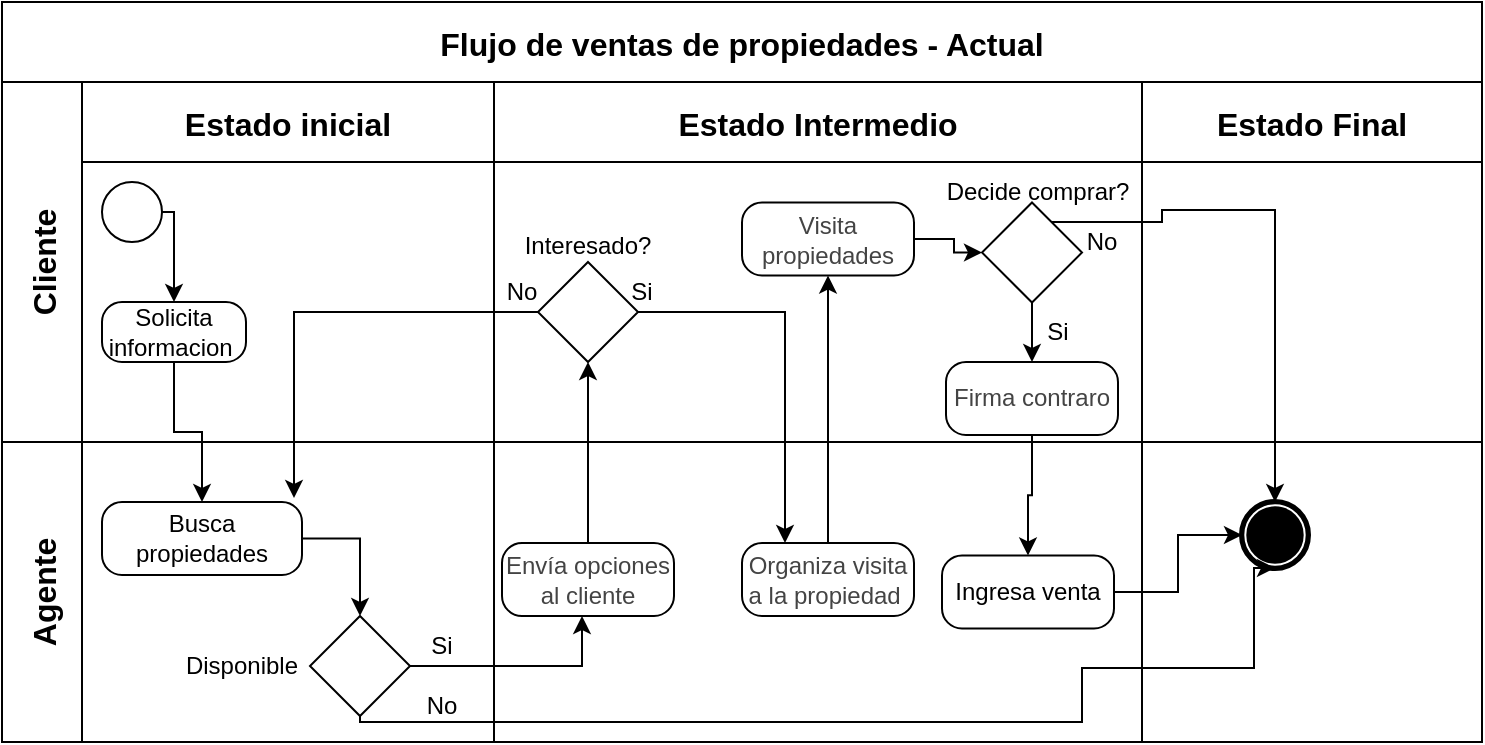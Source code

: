 <mxfile version="24.7.6" pages="6">
  <diagram name="Ventas - Actual" id="HQO-HxVfIT80cwZHHfyy">
    <mxGraphModel dx="880" dy="434" grid="1" gridSize="10" guides="1" tooltips="1" connect="1" arrows="1" fold="1" page="1" pageScale="1" pageWidth="827" pageHeight="1169" math="0" shadow="0">
      <root>
        <mxCell id="0" />
        <mxCell id="1" parent="0" />
        <mxCell id="BfcmnRNueXPA_Z_HVBU1-42" value="Flujo de ventas de propiedades - Actual" style="shape=table;childLayout=tableLayout;startSize=40;collapsible=0;recursiveResize=0;expand=0;fontSize=16;fontStyle=1" parent="1" vertex="1">
          <mxGeometry x="44" y="40" width="740" height="370" as="geometry" />
        </mxCell>
        <mxCell id="BfcmnRNueXPA_Z_HVBU1-43" value="Cliente" style="shape=tableRow;horizontal=0;swimlaneHead=0;swimlaneBody=0;top=0;left=0;strokeColor=inherit;bottom=0;right=0;dropTarget=0;fontStyle=1;fillColor=none;points=[[0,0.5],[1,0.5]];portConstraint=eastwest;startSize=40;collapsible=0;recursiveResize=0;expand=0;fontSize=16;" parent="BfcmnRNueXPA_Z_HVBU1-42" vertex="1">
          <mxGeometry y="40" width="740" height="180" as="geometry" />
        </mxCell>
        <mxCell id="BfcmnRNueXPA_Z_HVBU1-44" value="Estado inicial" style="swimlane;swimlaneHead=0;swimlaneBody=0;fontStyle=1;strokeColor=inherit;connectable=0;fillColor=none;startSize=40;collapsible=0;recursiveResize=0;expand=0;fontSize=16;" parent="BfcmnRNueXPA_Z_HVBU1-43" vertex="1">
          <mxGeometry x="40" width="206" height="180" as="geometry">
            <mxRectangle width="206" height="180" as="alternateBounds" />
          </mxGeometry>
        </mxCell>
        <mxCell id="BfcmnRNueXPA_Z_HVBU1-45" value="" style="points=[[0.145,0.145,0],[0.5,0,0],[0.855,0.145,0],[1,0.5,0],[0.855,0.855,0],[0.5,1,0],[0.145,0.855,0],[0,0.5,0]];shape=mxgraph.bpmn.event;html=1;verticalLabelPosition=bottom;labelBackgroundColor=#ffffff;verticalAlign=top;align=center;perimeter=ellipsePerimeter;outlineConnect=0;aspect=fixed;outline=standard;symbol=general;" parent="BfcmnRNueXPA_Z_HVBU1-44" vertex="1">
          <mxGeometry x="10" y="50" width="30" height="30" as="geometry" />
        </mxCell>
        <mxCell id="BfcmnRNueXPA_Z_HVBU1-46" value="Solicita informacion&amp;nbsp;" style="points=[[0.25,0,0],[0.5,0,0],[0.75,0,0],[1,0.25,0],[1,0.5,0],[1,0.75,0],[0.75,1,0],[0.5,1,0],[0.25,1,0],[0,0.75,0],[0,0.5,0],[0,0.25,0]];shape=mxgraph.bpmn.task;whiteSpace=wrap;rectStyle=rounded;size=10;html=1;container=1;expand=0;collapsible=0;taskMarker=abstract;" parent="BfcmnRNueXPA_Z_HVBU1-44" vertex="1">
          <mxGeometry x="10" y="110" width="72" height="30" as="geometry" />
        </mxCell>
        <mxCell id="BfcmnRNueXPA_Z_HVBU1-47" style="edgeStyle=orthogonalEdgeStyle;rounded=0;orthogonalLoop=1;jettySize=auto;html=1;entryX=0.5;entryY=0;entryDx=0;entryDy=0;entryPerimeter=0;" parent="BfcmnRNueXPA_Z_HVBU1-44" source="BfcmnRNueXPA_Z_HVBU1-45" target="BfcmnRNueXPA_Z_HVBU1-46" edge="1">
          <mxGeometry relative="1" as="geometry">
            <Array as="points">
              <mxPoint x="46" y="65" />
            </Array>
          </mxGeometry>
        </mxCell>
        <mxCell id="BfcmnRNueXPA_Z_HVBU1-48" value="Estado Intermedio" style="swimlane;swimlaneHead=0;swimlaneBody=0;fontStyle=1;strokeColor=inherit;connectable=0;fillColor=none;startSize=40;collapsible=0;recursiveResize=0;expand=0;fontSize=16;" parent="BfcmnRNueXPA_Z_HVBU1-43" vertex="1">
          <mxGeometry x="246" width="324" height="180" as="geometry">
            <mxRectangle width="324" height="180" as="alternateBounds" />
          </mxGeometry>
        </mxCell>
        <mxCell id="BfcmnRNueXPA_Z_HVBU1-50" value="" style="points=[[0.25,0.25,0],[0.5,0,0],[0.75,0.25,0],[1,0.5,0],[0.75,0.75,0],[0.5,1,0],[0.25,0.75,0],[0,0.5,0]];shape=mxgraph.bpmn.gateway2;html=1;verticalLabelPosition=bottom;labelBackgroundColor=#ffffff;verticalAlign=top;align=center;perimeter=rhombusPerimeter;outlineConnect=0;outline=none;symbol=none;" parent="BfcmnRNueXPA_Z_HVBU1-48" vertex="1">
          <mxGeometry x="22" y="90" width="50" height="50" as="geometry" />
        </mxCell>
        <mxCell id="BfcmnRNueXPA_Z_HVBU1-52" value="Interesado?" style="text;html=1;align=center;verticalAlign=middle;whiteSpace=wrap;rounded=0;" parent="BfcmnRNueXPA_Z_HVBU1-48" vertex="1">
          <mxGeometry x="17" y="66.75" width="60" height="30" as="geometry" />
        </mxCell>
        <mxCell id="BfcmnRNueXPA_Z_HVBU1-53" value="Si" style="text;html=1;align=center;verticalAlign=middle;whiteSpace=wrap;rounded=0;" parent="BfcmnRNueXPA_Z_HVBU1-48" vertex="1">
          <mxGeometry x="44" y="90" width="60" height="30" as="geometry" />
        </mxCell>
        <mxCell id="BfcmnRNueXPA_Z_HVBU1-54" value="No" style="text;html=1;align=center;verticalAlign=middle;whiteSpace=wrap;rounded=0;" parent="BfcmnRNueXPA_Z_HVBU1-48" vertex="1">
          <mxGeometry x="-16" y="90" width="60" height="30" as="geometry" />
        </mxCell>
        <mxCell id="BfcmnRNueXPA_Z_HVBU1-85" value="&lt;font face=&quot;Arial, sans-serif&quot; color=&quot;#444444&quot;&gt;Visita propiedades&lt;/font&gt;" style="points=[[0.25,0,0],[0.5,0,0],[0.75,0,0],[1,0.25,0],[1,0.5,0],[1,0.75,0],[0.75,1,0],[0.5,1,0],[0.25,1,0],[0,0.75,0],[0,0.5,0],[0,0.25,0]];shape=mxgraph.bpmn.task;whiteSpace=wrap;rectStyle=rounded;size=10;html=1;container=1;expand=0;collapsible=0;taskMarker=abstract;" parent="BfcmnRNueXPA_Z_HVBU1-48" vertex="1">
          <mxGeometry x="124" y="60.25" width="86" height="36.5" as="geometry" />
        </mxCell>
        <mxCell id="BfcmnRNueXPA_Z_HVBU1-88" value="" style="points=[[0.25,0.25,0],[0.5,0,0],[0.75,0.25,0],[1,0.5,0],[0.75,0.75,0],[0.5,1,0],[0.25,0.75,0],[0,0.5,0]];shape=mxgraph.bpmn.gateway2;html=1;verticalLabelPosition=bottom;labelBackgroundColor=#ffffff;verticalAlign=top;align=center;perimeter=rhombusPerimeter;outlineConnect=0;outline=none;symbol=none;" parent="BfcmnRNueXPA_Z_HVBU1-48" vertex="1">
          <mxGeometry x="244" y="60.25" width="50" height="50" as="geometry" />
        </mxCell>
        <mxCell id="BfcmnRNueXPA_Z_HVBU1-89" value="Decide comprar?" style="text;html=1;align=center;verticalAlign=middle;whiteSpace=wrap;rounded=0;" parent="BfcmnRNueXPA_Z_HVBU1-48" vertex="1">
          <mxGeometry x="220" y="40" width="104" height="30" as="geometry" />
        </mxCell>
        <mxCell id="BfcmnRNueXPA_Z_HVBU1-90" style="edgeStyle=orthogonalEdgeStyle;rounded=0;orthogonalLoop=1;jettySize=auto;html=1;entryX=0;entryY=0.5;entryDx=0;entryDy=0;entryPerimeter=0;" parent="BfcmnRNueXPA_Z_HVBU1-48" source="BfcmnRNueXPA_Z_HVBU1-85" target="BfcmnRNueXPA_Z_HVBU1-88" edge="1">
          <mxGeometry relative="1" as="geometry" />
        </mxCell>
        <mxCell id="BfcmnRNueXPA_Z_HVBU1-92" value="No" style="text;html=1;align=center;verticalAlign=middle;whiteSpace=wrap;rounded=0;" parent="BfcmnRNueXPA_Z_HVBU1-48" vertex="1">
          <mxGeometry x="274" y="65" width="60" height="30" as="geometry" />
        </mxCell>
        <mxCell id="BfcmnRNueXPA_Z_HVBU1-95" value="&lt;font face=&quot;Arial, sans-serif&quot; color=&quot;#444444&quot;&gt;Firma contraro&lt;/font&gt;" style="points=[[0.25,0,0],[0.5,0,0],[0.75,0,0],[1,0.25,0],[1,0.5,0],[1,0.75,0],[0.75,1,0],[0.5,1,0],[0.25,1,0],[0,0.75,0],[0,0.5,0],[0,0.25,0]];shape=mxgraph.bpmn.task;whiteSpace=wrap;rectStyle=rounded;size=10;html=1;container=1;expand=0;collapsible=0;taskMarker=abstract;" parent="BfcmnRNueXPA_Z_HVBU1-48" vertex="1">
          <mxGeometry x="226" y="140" width="86" height="36.5" as="geometry" />
        </mxCell>
        <mxCell id="BfcmnRNueXPA_Z_HVBU1-96" style="edgeStyle=orthogonalEdgeStyle;rounded=0;orthogonalLoop=1;jettySize=auto;html=1;entryX=0.5;entryY=0;entryDx=0;entryDy=0;entryPerimeter=0;" parent="BfcmnRNueXPA_Z_HVBU1-48" source="BfcmnRNueXPA_Z_HVBU1-88" target="BfcmnRNueXPA_Z_HVBU1-95" edge="1">
          <mxGeometry relative="1" as="geometry" />
        </mxCell>
        <mxCell id="BfcmnRNueXPA_Z_HVBU1-97" value="Si" style="text;html=1;align=center;verticalAlign=middle;whiteSpace=wrap;rounded=0;" parent="BfcmnRNueXPA_Z_HVBU1-48" vertex="1">
          <mxGeometry x="252" y="110" width="60" height="30" as="geometry" />
        </mxCell>
        <mxCell id="BfcmnRNueXPA_Z_HVBU1-55" value="Estado Final" style="swimlane;swimlaneHead=0;swimlaneBody=0;fontStyle=1;strokeColor=inherit;connectable=0;fillColor=none;startSize=40;collapsible=0;recursiveResize=0;expand=0;fontSize=16;" parent="BfcmnRNueXPA_Z_HVBU1-43" vertex="1">
          <mxGeometry x="570" width="170" height="180" as="geometry">
            <mxRectangle width="170" height="180" as="alternateBounds" />
          </mxGeometry>
        </mxCell>
        <mxCell id="BfcmnRNueXPA_Z_HVBU1-61" value="Agente" style="shape=tableRow;horizontal=0;swimlaneHead=0;swimlaneBody=0;top=0;left=0;strokeColor=inherit;bottom=0;right=0;dropTarget=0;fontStyle=1;fillColor=none;points=[[0,0.5],[1,0.5]];portConstraint=eastwest;startSize=40;collapsible=0;recursiveResize=0;expand=0;fontSize=16;" parent="BfcmnRNueXPA_Z_HVBU1-42" vertex="1">
          <mxGeometry y="220" width="740" height="150" as="geometry" />
        </mxCell>
        <mxCell id="BfcmnRNueXPA_Z_HVBU1-62" value="" style="swimlane;swimlaneHead=0;swimlaneBody=0;fontStyle=1;connectable=0;strokeColor=inherit;fillColor=none;startSize=0;collapsible=0;recursiveResize=0;expand=0;fontSize=16;" parent="BfcmnRNueXPA_Z_HVBU1-61" vertex="1">
          <mxGeometry x="40" width="206" height="150" as="geometry">
            <mxRectangle width="206" height="150" as="alternateBounds" />
          </mxGeometry>
        </mxCell>
        <mxCell id="BfcmnRNueXPA_Z_HVBU1-63" style="edgeStyle=orthogonalEdgeStyle;rounded=0;orthogonalLoop=1;jettySize=auto;html=1;" parent="BfcmnRNueXPA_Z_HVBU1-62" source="BfcmnRNueXPA_Z_HVBU1-64" target="BfcmnRNueXPA_Z_HVBU1-65" edge="1">
          <mxGeometry relative="1" as="geometry" />
        </mxCell>
        <mxCell id="BfcmnRNueXPA_Z_HVBU1-64" value="Busca&lt;div&gt;propiedades&lt;/div&gt;" style="points=[[0.25,0,0],[0.5,0,0],[0.75,0,0],[1,0.25,0],[1,0.5,0],[1,0.75,0],[0.75,1,0],[0.5,1,0],[0.25,1,0],[0,0.75,0],[0,0.5,0],[0,0.25,0]];shape=mxgraph.bpmn.task;whiteSpace=wrap;rectStyle=rounded;size=10;html=1;container=1;expand=0;collapsible=0;taskMarker=abstract;" parent="BfcmnRNueXPA_Z_HVBU1-62" vertex="1">
          <mxGeometry x="10" y="30" width="100" height="36.5" as="geometry" />
        </mxCell>
        <mxCell id="BfcmnRNueXPA_Z_HVBU1-65" value="" style="points=[[0.25,0.25,0],[0.5,0,0],[0.75,0.25,0],[1,0.5,0],[0.75,0.75,0],[0.5,1,0],[0.25,0.75,0],[0,0.5,0]];shape=mxgraph.bpmn.gateway2;html=1;verticalLabelPosition=bottom;labelBackgroundColor=#ffffff;verticalAlign=top;align=center;perimeter=rhombusPerimeter;outlineConnect=0;outline=none;symbol=none;" parent="BfcmnRNueXPA_Z_HVBU1-62" vertex="1">
          <mxGeometry x="114" y="87" width="50" height="50" as="geometry" />
        </mxCell>
        <mxCell id="BfcmnRNueXPA_Z_HVBU1-66" value="&lt;font style=&quot;vertical-align: inherit;&quot;&gt;&lt;font style=&quot;vertical-align: inherit;&quot;&gt;Disponible&lt;/font&gt;&lt;/font&gt;" style="text;html=1;align=center;verticalAlign=middle;whiteSpace=wrap;rounded=0;" parent="BfcmnRNueXPA_Z_HVBU1-62" vertex="1">
          <mxGeometry x="50" y="97" width="60" height="30" as="geometry" />
        </mxCell>
        <mxCell id="BfcmnRNueXPA_Z_HVBU1-67" value="Si" style="text;html=1;align=center;verticalAlign=middle;whiteSpace=wrap;rounded=0;" parent="BfcmnRNueXPA_Z_HVBU1-62" vertex="1">
          <mxGeometry x="150" y="87" width="60" height="30" as="geometry" />
        </mxCell>
        <mxCell id="BfcmnRNueXPA_Z_HVBU1-68" value="No" style="text;html=1;align=center;verticalAlign=middle;whiteSpace=wrap;rounded=0;" parent="BfcmnRNueXPA_Z_HVBU1-62" vertex="1">
          <mxGeometry x="150" y="117" width="60" height="30" as="geometry" />
        </mxCell>
        <mxCell id="BfcmnRNueXPA_Z_HVBU1-69" value="" style="swimlane;swimlaneHead=0;swimlaneBody=0;fontStyle=1;connectable=0;strokeColor=inherit;fillColor=none;startSize=0;collapsible=0;recursiveResize=0;expand=0;fontSize=16;" parent="BfcmnRNueXPA_Z_HVBU1-61" vertex="1">
          <mxGeometry x="246" width="324" height="150" as="geometry">
            <mxRectangle width="324" height="150" as="alternateBounds" />
          </mxGeometry>
        </mxCell>
        <mxCell id="BfcmnRNueXPA_Z_HVBU1-70" value="&lt;span style=&quot;color: rgb(68, 68, 68); font-family: Arial, sans-serif;&quot;&gt;Envía opciones al cliente&lt;/span&gt;" style="points=[[0.25,0,0],[0.5,0,0],[0.75,0,0],[1,0.25,0],[1,0.5,0],[1,0.75,0],[0.75,1,0],[0.5,1,0],[0.25,1,0],[0,0.75,0],[0,0.5,0],[0,0.25,0]];shape=mxgraph.bpmn.task;whiteSpace=wrap;rectStyle=rounded;size=10;html=1;container=1;expand=0;collapsible=0;taskMarker=abstract;" parent="BfcmnRNueXPA_Z_HVBU1-69" vertex="1">
          <mxGeometry x="4" y="50.5" width="86" height="36.5" as="geometry" />
        </mxCell>
        <mxCell id="BfcmnRNueXPA_Z_HVBU1-71" value="&lt;span style=&quot;color: rgb(68, 68, 68); font-family: Arial, sans-serif;&quot;&gt;Organiza visita a la propiedad&amp;nbsp;&lt;/span&gt;" style="points=[[0.25,0,0],[0.5,0,0],[0.75,0,0],[1,0.25,0],[1,0.5,0],[1,0.75,0],[0.75,1,0],[0.5,1,0],[0.25,1,0],[0,0.75,0],[0,0.5,0],[0,0.25,0]];shape=mxgraph.bpmn.task;whiteSpace=wrap;rectStyle=rounded;size=10;html=1;container=1;expand=0;collapsible=0;taskMarker=abstract;" parent="BfcmnRNueXPA_Z_HVBU1-69" vertex="1">
          <mxGeometry x="124" y="50.5" width="86" height="36.5" as="geometry" />
        </mxCell>
        <mxCell id="BfcmnRNueXPA_Z_HVBU1-99" value="Ingresa venta" style="points=[[0.25,0,0],[0.5,0,0],[0.75,0,0],[1,0.25,0],[1,0.5,0],[1,0.75,0],[0.75,1,0],[0.5,1,0],[0.25,1,0],[0,0.75,0],[0,0.5,0],[0,0.25,0]];shape=mxgraph.bpmn.task;whiteSpace=wrap;rectStyle=rounded;size=10;html=1;container=1;expand=0;collapsible=0;taskMarker=abstract;" parent="BfcmnRNueXPA_Z_HVBU1-69" vertex="1">
          <mxGeometry x="224" y="56.75" width="86" height="36.5" as="geometry" />
        </mxCell>
        <mxCell id="BfcmnRNueXPA_Z_HVBU1-72" value="" style="swimlane;swimlaneHead=0;swimlaneBody=0;fontStyle=1;connectable=0;strokeColor=inherit;fillColor=none;startSize=0;collapsible=0;recursiveResize=0;expand=0;fontSize=16;" parent="BfcmnRNueXPA_Z_HVBU1-61" vertex="1">
          <mxGeometry x="570" width="170" height="150" as="geometry">
            <mxRectangle width="170" height="150" as="alternateBounds" />
          </mxGeometry>
        </mxCell>
        <mxCell id="BfcmnRNueXPA_Z_HVBU1-57" value="" style="points=[[0.145,0.145,0],[0.5,0,0],[0.855,0.145,0],[1,0.5,0],[0.855,0.855,0],[0.5,1,0],[0.145,0.855,0],[0,0.5,0]];shape=mxgraph.bpmn.event;html=1;verticalLabelPosition=bottom;labelBackgroundColor=#ffffff;verticalAlign=top;align=center;perimeter=ellipsePerimeter;outlineConnect=0;aspect=fixed;outline=end;symbol=terminate;" parent="BfcmnRNueXPA_Z_HVBU1-72" vertex="1">
          <mxGeometry x="50" y="30" width="33" height="33" as="geometry" />
        </mxCell>
        <mxCell id="BfcmnRNueXPA_Z_HVBU1-77" style="edgeStyle=orthogonalEdgeStyle;rounded=0;orthogonalLoop=1;jettySize=auto;html=1;entryX=0.5;entryY=1;entryDx=0;entryDy=0;entryPerimeter=0;" parent="BfcmnRNueXPA_Z_HVBU1-61" source="BfcmnRNueXPA_Z_HVBU1-65" target="BfcmnRNueXPA_Z_HVBU1-57" edge="1">
          <mxGeometry relative="1" as="geometry">
            <Array as="points">
              <mxPoint x="179" y="140" />
              <mxPoint x="540" y="140" />
              <mxPoint x="540" y="113" />
              <mxPoint x="626" y="113" />
              <mxPoint x="626" y="63" />
            </Array>
            <mxPoint x="600" y="112" as="targetPoint" />
          </mxGeometry>
        </mxCell>
        <mxCell id="BfcmnRNueXPA_Z_HVBU1-78" style="edgeStyle=orthogonalEdgeStyle;rounded=0;orthogonalLoop=1;jettySize=auto;html=1;" parent="BfcmnRNueXPA_Z_HVBU1-61" source="BfcmnRNueXPA_Z_HVBU1-65" target="BfcmnRNueXPA_Z_HVBU1-70" edge="1">
          <mxGeometry relative="1" as="geometry">
            <Array as="points">
              <mxPoint x="290" y="112" />
            </Array>
          </mxGeometry>
        </mxCell>
        <mxCell id="BfcmnRNueXPA_Z_HVBU1-100" style="edgeStyle=orthogonalEdgeStyle;rounded=0;orthogonalLoop=1;jettySize=auto;html=1;" parent="BfcmnRNueXPA_Z_HVBU1-61" source="BfcmnRNueXPA_Z_HVBU1-99" target="BfcmnRNueXPA_Z_HVBU1-57" edge="1">
          <mxGeometry relative="1" as="geometry" />
        </mxCell>
        <mxCell id="BfcmnRNueXPA_Z_HVBU1-79" style="edgeStyle=orthogonalEdgeStyle;rounded=0;orthogonalLoop=1;jettySize=auto;html=1;entryX=0.5;entryY=0;entryDx=0;entryDy=0;entryPerimeter=0;" parent="BfcmnRNueXPA_Z_HVBU1-42" source="BfcmnRNueXPA_Z_HVBU1-46" target="BfcmnRNueXPA_Z_HVBU1-64" edge="1">
          <mxGeometry relative="1" as="geometry" />
        </mxCell>
        <mxCell id="BfcmnRNueXPA_Z_HVBU1-80" style="edgeStyle=orthogonalEdgeStyle;rounded=0;orthogonalLoop=1;jettySize=auto;html=1;entryX=0.5;entryY=1;entryDx=0;entryDy=0;entryPerimeter=0;" parent="BfcmnRNueXPA_Z_HVBU1-42" source="BfcmnRNueXPA_Z_HVBU1-70" target="BfcmnRNueXPA_Z_HVBU1-50" edge="1">
          <mxGeometry relative="1" as="geometry">
            <mxPoint x="300" y="140" as="targetPoint" />
          </mxGeometry>
        </mxCell>
        <mxCell id="BfcmnRNueXPA_Z_HVBU1-83" style="edgeStyle=orthogonalEdgeStyle;rounded=0;orthogonalLoop=1;jettySize=auto;html=1;entryX=0.96;entryY=-0.055;entryDx=0;entryDy=0;entryPerimeter=0;" parent="BfcmnRNueXPA_Z_HVBU1-42" source="BfcmnRNueXPA_Z_HVBU1-50" target="BfcmnRNueXPA_Z_HVBU1-64" edge="1">
          <mxGeometry relative="1" as="geometry" />
        </mxCell>
        <mxCell id="BfcmnRNueXPA_Z_HVBU1-84" style="edgeStyle=orthogonalEdgeStyle;rounded=0;orthogonalLoop=1;jettySize=auto;html=1;entryX=0.25;entryY=0;entryDx=0;entryDy=0;entryPerimeter=0;" parent="BfcmnRNueXPA_Z_HVBU1-42" source="BfcmnRNueXPA_Z_HVBU1-50" target="BfcmnRNueXPA_Z_HVBU1-71" edge="1">
          <mxGeometry relative="1" as="geometry" />
        </mxCell>
        <mxCell id="BfcmnRNueXPA_Z_HVBU1-86" style="edgeStyle=orthogonalEdgeStyle;rounded=0;orthogonalLoop=1;jettySize=auto;html=1;entryX=0.5;entryY=1;entryDx=0;entryDy=0;entryPerimeter=0;" parent="BfcmnRNueXPA_Z_HVBU1-42" source="BfcmnRNueXPA_Z_HVBU1-71" target="BfcmnRNueXPA_Z_HVBU1-85" edge="1">
          <mxGeometry relative="1" as="geometry" />
        </mxCell>
        <mxCell id="BfcmnRNueXPA_Z_HVBU1-98" style="edgeStyle=orthogonalEdgeStyle;rounded=0;orthogonalLoop=1;jettySize=auto;html=1;entryX=0.5;entryY=0;entryDx=0;entryDy=0;entryPerimeter=0;" parent="BfcmnRNueXPA_Z_HVBU1-42" source="BfcmnRNueXPA_Z_HVBU1-95" target="BfcmnRNueXPA_Z_HVBU1-99" edge="1">
          <mxGeometry relative="1" as="geometry">
            <mxPoint x="515" y="280" as="targetPoint" />
          </mxGeometry>
        </mxCell>
        <mxCell id="BfcmnRNueXPA_Z_HVBU1-91" style="edgeStyle=orthogonalEdgeStyle;rounded=0;orthogonalLoop=1;jettySize=auto;html=1;entryX=0.5;entryY=0;entryDx=0;entryDy=0;entryPerimeter=0;" parent="BfcmnRNueXPA_Z_HVBU1-42" source="BfcmnRNueXPA_Z_HVBU1-88" target="BfcmnRNueXPA_Z_HVBU1-57" edge="1">
          <mxGeometry relative="1" as="geometry">
            <Array as="points">
              <mxPoint x="580" y="110" />
              <mxPoint x="580" y="104" />
              <mxPoint x="637" y="104" />
            </Array>
            <mxPoint x="600" y="104.5" as="targetPoint" />
          </mxGeometry>
        </mxCell>
      </root>
    </mxGraphModel>
  </diagram>
  <diagram id="7l67NZjVfr8j-dZ0Y6zJ" name="Ventas - objetivo">
    <mxGraphModel dx="880" dy="434" grid="1" gridSize="10" guides="1" tooltips="1" connect="1" arrows="1" fold="1" page="1" pageScale="1" pageWidth="827" pageHeight="1169" math="0" shadow="0">
      <root>
        <mxCell id="0" />
        <mxCell id="1" parent="0" />
        <mxCell id="NyDnFR12pi94oh-g-XMe-1" value="Flujo de ventas de propiedades - Objetivo" style="shape=table;childLayout=tableLayout;startSize=40;collapsible=0;recursiveResize=0;expand=0;fontSize=16;fontStyle=1" parent="1" vertex="1">
          <mxGeometry x="20" y="20" width="740" height="370" as="geometry" />
        </mxCell>
        <mxCell id="NyDnFR12pi94oh-g-XMe-2" value="Cliente" style="shape=tableRow;horizontal=0;swimlaneHead=0;swimlaneBody=0;top=0;left=0;strokeColor=inherit;bottom=0;right=0;dropTarget=0;fontStyle=1;fillColor=none;points=[[0,0.5],[1,0.5]];portConstraint=eastwest;startSize=40;collapsible=0;recursiveResize=0;expand=0;fontSize=16;" parent="NyDnFR12pi94oh-g-XMe-1" vertex="1">
          <mxGeometry y="40" width="740" height="180" as="geometry" />
        </mxCell>
        <mxCell id="NyDnFR12pi94oh-g-XMe-3" value="Estado inicial" style="swimlane;swimlaneHead=0;swimlaneBody=0;fontStyle=1;strokeColor=inherit;connectable=0;fillColor=none;startSize=40;collapsible=0;recursiveResize=0;expand=0;fontSize=16;" parent="NyDnFR12pi94oh-g-XMe-2" vertex="1">
          <mxGeometry x="40" width="206" height="180" as="geometry">
            <mxRectangle width="206" height="180" as="alternateBounds" />
          </mxGeometry>
        </mxCell>
        <mxCell id="NyDnFR12pi94oh-g-XMe-4" value="" style="points=[[0.145,0.145,0],[0.5,0,0],[0.855,0.145,0],[1,0.5,0],[0.855,0.855,0],[0.5,1,0],[0.145,0.855,0],[0,0.5,0]];shape=mxgraph.bpmn.event;html=1;verticalLabelPosition=bottom;labelBackgroundColor=#ffffff;verticalAlign=top;align=center;perimeter=ellipsePerimeter;outlineConnect=0;aspect=fixed;outline=standard;symbol=general;" parent="NyDnFR12pi94oh-g-XMe-3" vertex="1">
          <mxGeometry x="10" y="50" width="30" height="30" as="geometry" />
        </mxCell>
        <mxCell id="NyDnFR12pi94oh-g-XMe-5" value="Solicita informacion&amp;nbsp;" style="points=[[0.25,0,0],[0.5,0,0],[0.75,0,0],[1,0.25,0],[1,0.5,0],[1,0.75,0],[0.75,1,0],[0.5,1,0],[0.25,1,0],[0,0.75,0],[0,0.5,0],[0,0.25,0]];shape=mxgraph.bpmn.task;whiteSpace=wrap;rectStyle=rounded;size=10;html=1;container=1;expand=0;collapsible=0;taskMarker=abstract;" parent="NyDnFR12pi94oh-g-XMe-3" vertex="1">
          <mxGeometry x="10" y="110" width="72" height="30" as="geometry" />
        </mxCell>
        <mxCell id="NyDnFR12pi94oh-g-XMe-6" style="edgeStyle=orthogonalEdgeStyle;rounded=0;orthogonalLoop=1;jettySize=auto;html=1;entryX=0.5;entryY=0;entryDx=0;entryDy=0;entryPerimeter=0;" parent="NyDnFR12pi94oh-g-XMe-3" source="NyDnFR12pi94oh-g-XMe-4" target="NyDnFR12pi94oh-g-XMe-5" edge="1">
          <mxGeometry relative="1" as="geometry">
            <Array as="points">
              <mxPoint x="46" y="65" />
            </Array>
          </mxGeometry>
        </mxCell>
        <mxCell id="NyDnFR12pi94oh-g-XMe-7" value="Estado Intermedio" style="swimlane;swimlaneHead=0;swimlaneBody=0;fontStyle=1;strokeColor=inherit;connectable=0;fillColor=none;startSize=40;collapsible=0;recursiveResize=0;expand=0;fontSize=16;" parent="NyDnFR12pi94oh-g-XMe-2" vertex="1">
          <mxGeometry x="246" width="324" height="180" as="geometry">
            <mxRectangle width="324" height="180" as="alternateBounds" />
          </mxGeometry>
        </mxCell>
        <mxCell id="NyDnFR12pi94oh-g-XMe-8" value="" style="points=[[0.25,0.25,0],[0.5,0,0],[0.75,0.25,0],[1,0.5,0],[0.75,0.75,0],[0.5,1,0],[0.25,0.75,0],[0,0.5,0]];shape=mxgraph.bpmn.gateway2;html=1;verticalLabelPosition=bottom;labelBackgroundColor=#ffffff;verticalAlign=top;align=center;perimeter=rhombusPerimeter;outlineConnect=0;outline=none;symbol=none;" parent="NyDnFR12pi94oh-g-XMe-7" vertex="1">
          <mxGeometry x="22" y="90" width="50" height="50" as="geometry" />
        </mxCell>
        <mxCell id="NyDnFR12pi94oh-g-XMe-9" value="Interesado?" style="text;html=1;align=center;verticalAlign=middle;whiteSpace=wrap;rounded=0;" parent="NyDnFR12pi94oh-g-XMe-7" vertex="1">
          <mxGeometry x="17" y="66.75" width="60" height="30" as="geometry" />
        </mxCell>
        <mxCell id="NyDnFR12pi94oh-g-XMe-10" value="Si" style="text;html=1;align=center;verticalAlign=middle;whiteSpace=wrap;rounded=0;" parent="NyDnFR12pi94oh-g-XMe-7" vertex="1">
          <mxGeometry x="44" y="90" width="60" height="30" as="geometry" />
        </mxCell>
        <mxCell id="NyDnFR12pi94oh-g-XMe-11" value="No" style="text;html=1;align=center;verticalAlign=middle;whiteSpace=wrap;rounded=0;" parent="NyDnFR12pi94oh-g-XMe-7" vertex="1">
          <mxGeometry x="-16" y="90" width="60" height="30" as="geometry" />
        </mxCell>
        <mxCell id="NyDnFR12pi94oh-g-XMe-12" value="&lt;font face=&quot;Arial, sans-serif&quot; color=&quot;#444444&quot;&gt;Visita propiedades&lt;/font&gt;" style="points=[[0.25,0,0],[0.5,0,0],[0.75,0,0],[1,0.25,0],[1,0.5,0],[1,0.75,0],[0.75,1,0],[0.5,1,0],[0.25,1,0],[0,0.75,0],[0,0.5,0],[0,0.25,0]];shape=mxgraph.bpmn.task;whiteSpace=wrap;rectStyle=rounded;size=10;html=1;container=1;expand=0;collapsible=0;taskMarker=abstract;" parent="NyDnFR12pi94oh-g-XMe-7" vertex="1">
          <mxGeometry x="124" y="60.25" width="86" height="36.5" as="geometry" />
        </mxCell>
        <mxCell id="NyDnFR12pi94oh-g-XMe-13" value="" style="points=[[0.25,0.25,0],[0.5,0,0],[0.75,0.25,0],[1,0.5,0],[0.75,0.75,0],[0.5,1,0],[0.25,0.75,0],[0,0.5,0]];shape=mxgraph.bpmn.gateway2;html=1;verticalLabelPosition=bottom;labelBackgroundColor=#ffffff;verticalAlign=top;align=center;perimeter=rhombusPerimeter;outlineConnect=0;outline=none;symbol=none;" parent="NyDnFR12pi94oh-g-XMe-7" vertex="1">
          <mxGeometry x="244" y="60.25" width="50" height="50" as="geometry" />
        </mxCell>
        <mxCell id="NyDnFR12pi94oh-g-XMe-14" value="Decide comprar?" style="text;html=1;align=center;verticalAlign=middle;whiteSpace=wrap;rounded=0;" parent="NyDnFR12pi94oh-g-XMe-7" vertex="1">
          <mxGeometry x="220" y="40" width="104" height="30" as="geometry" />
        </mxCell>
        <mxCell id="NyDnFR12pi94oh-g-XMe-15" style="edgeStyle=orthogonalEdgeStyle;rounded=0;orthogonalLoop=1;jettySize=auto;html=1;entryX=0;entryY=0.5;entryDx=0;entryDy=0;entryPerimeter=0;" parent="NyDnFR12pi94oh-g-XMe-7" source="NyDnFR12pi94oh-g-XMe-12" target="NyDnFR12pi94oh-g-XMe-13" edge="1">
          <mxGeometry relative="1" as="geometry" />
        </mxCell>
        <mxCell id="NyDnFR12pi94oh-g-XMe-16" value="No" style="text;html=1;align=center;verticalAlign=middle;whiteSpace=wrap;rounded=0;" parent="NyDnFR12pi94oh-g-XMe-7" vertex="1">
          <mxGeometry x="274" y="65" width="60" height="30" as="geometry" />
        </mxCell>
        <mxCell id="NyDnFR12pi94oh-g-XMe-17" value="&lt;font face=&quot;Arial, sans-serif&quot; color=&quot;#444444&quot;&gt;Firma contraro&lt;/font&gt;" style="points=[[0.25,0,0],[0.5,0,0],[0.75,0,0],[1,0.25,0],[1,0.5,0],[1,0.75,0],[0.75,1,0],[0.5,1,0],[0.25,1,0],[0,0.75,0],[0,0.5,0],[0,0.25,0]];shape=mxgraph.bpmn.task;whiteSpace=wrap;rectStyle=rounded;size=10;html=1;container=1;expand=0;collapsible=0;taskMarker=abstract;" parent="NyDnFR12pi94oh-g-XMe-7" vertex="1">
          <mxGeometry x="226" y="140" width="86" height="36.5" as="geometry" />
        </mxCell>
        <mxCell id="NyDnFR12pi94oh-g-XMe-18" style="edgeStyle=orthogonalEdgeStyle;rounded=0;orthogonalLoop=1;jettySize=auto;html=1;entryX=0.5;entryY=0;entryDx=0;entryDy=0;entryPerimeter=0;" parent="NyDnFR12pi94oh-g-XMe-7" source="NyDnFR12pi94oh-g-XMe-13" target="NyDnFR12pi94oh-g-XMe-17" edge="1">
          <mxGeometry relative="1" as="geometry" />
        </mxCell>
        <mxCell id="NyDnFR12pi94oh-g-XMe-19" value="Si" style="text;html=1;align=center;verticalAlign=middle;whiteSpace=wrap;rounded=0;" parent="NyDnFR12pi94oh-g-XMe-7" vertex="1">
          <mxGeometry x="252" y="110" width="60" height="30" as="geometry" />
        </mxCell>
        <mxCell id="NyDnFR12pi94oh-g-XMe-20" value="Estado Final" style="swimlane;swimlaneHead=0;swimlaneBody=0;fontStyle=1;strokeColor=inherit;connectable=0;fillColor=none;startSize=40;collapsible=0;recursiveResize=0;expand=0;fontSize=16;" parent="NyDnFR12pi94oh-g-XMe-2" vertex="1">
          <mxGeometry x="570" width="170" height="180" as="geometry">
            <mxRectangle width="170" height="180" as="alternateBounds" />
          </mxGeometry>
        </mxCell>
        <mxCell id="NyDnFR12pi94oh-g-XMe-23" value="Sistema" style="shape=tableRow;horizontal=0;swimlaneHead=0;swimlaneBody=0;top=0;left=0;strokeColor=inherit;bottom=0;right=0;dropTarget=0;fontStyle=1;fillColor=none;points=[[0,0.5],[1,0.5]];portConstraint=eastwest;startSize=40;collapsible=0;recursiveResize=0;expand=0;fontSize=16;" parent="NyDnFR12pi94oh-g-XMe-1" vertex="1">
          <mxGeometry y="220" width="740" height="150" as="geometry" />
        </mxCell>
        <mxCell id="NyDnFR12pi94oh-g-XMe-24" value="" style="swimlane;swimlaneHead=0;swimlaneBody=0;fontStyle=1;connectable=0;strokeColor=inherit;fillColor=none;startSize=0;collapsible=0;recursiveResize=0;expand=0;fontSize=16;" parent="NyDnFR12pi94oh-g-XMe-23" vertex="1">
          <mxGeometry x="40" width="206" height="150" as="geometry">
            <mxRectangle width="206" height="150" as="alternateBounds" />
          </mxGeometry>
        </mxCell>
        <mxCell id="NyDnFR12pi94oh-g-XMe-25" style="edgeStyle=orthogonalEdgeStyle;rounded=0;orthogonalLoop=1;jettySize=auto;html=1;" parent="NyDnFR12pi94oh-g-XMe-24" source="NyDnFR12pi94oh-g-XMe-26" target="NyDnFR12pi94oh-g-XMe-27" edge="1">
          <mxGeometry relative="1" as="geometry" />
        </mxCell>
        <mxCell id="NyDnFR12pi94oh-g-XMe-26" value="Busca&lt;div&gt;propiedades&lt;/div&gt;" style="points=[[0.25,0,0],[0.5,0,0],[0.75,0,0],[1,0.25,0],[1,0.5,0],[1,0.75,0],[0.75,1,0],[0.5,1,0],[0.25,1,0],[0,0.75,0],[0,0.5,0],[0,0.25,0]];shape=mxgraph.bpmn.task;whiteSpace=wrap;rectStyle=rounded;size=10;html=1;container=1;expand=0;collapsible=0;taskMarker=abstract;" parent="NyDnFR12pi94oh-g-XMe-24" vertex="1">
          <mxGeometry x="10" y="30" width="100" height="36.5" as="geometry" />
        </mxCell>
        <mxCell id="NyDnFR12pi94oh-g-XMe-27" value="" style="points=[[0.25,0.25,0],[0.5,0,0],[0.75,0.25,0],[1,0.5,0],[0.75,0.75,0],[0.5,1,0],[0.25,0.75,0],[0,0.5,0]];shape=mxgraph.bpmn.gateway2;html=1;verticalLabelPosition=bottom;labelBackgroundColor=#ffffff;verticalAlign=top;align=center;perimeter=rhombusPerimeter;outlineConnect=0;outline=none;symbol=none;" parent="NyDnFR12pi94oh-g-XMe-24" vertex="1">
          <mxGeometry x="114" y="87" width="50" height="50" as="geometry" />
        </mxCell>
        <mxCell id="NyDnFR12pi94oh-g-XMe-28" value="&lt;font style=&quot;vertical-align: inherit;&quot;&gt;&lt;font style=&quot;vertical-align: inherit;&quot;&gt;Disponible&lt;/font&gt;&lt;/font&gt;" style="text;html=1;align=center;verticalAlign=middle;whiteSpace=wrap;rounded=0;" parent="NyDnFR12pi94oh-g-XMe-24" vertex="1">
          <mxGeometry x="50" y="97" width="60" height="30" as="geometry" />
        </mxCell>
        <mxCell id="NyDnFR12pi94oh-g-XMe-29" value="Si" style="text;html=1;align=center;verticalAlign=middle;whiteSpace=wrap;rounded=0;" parent="NyDnFR12pi94oh-g-XMe-24" vertex="1">
          <mxGeometry x="150" y="87" width="60" height="30" as="geometry" />
        </mxCell>
        <mxCell id="NyDnFR12pi94oh-g-XMe-30" value="No" style="text;html=1;align=center;verticalAlign=middle;whiteSpace=wrap;rounded=0;" parent="NyDnFR12pi94oh-g-XMe-24" vertex="1">
          <mxGeometry x="150" y="117" width="60" height="30" as="geometry" />
        </mxCell>
        <mxCell id="NyDnFR12pi94oh-g-XMe-31" value="" style="swimlane;swimlaneHead=0;swimlaneBody=0;fontStyle=1;connectable=0;strokeColor=inherit;fillColor=none;startSize=0;collapsible=0;recursiveResize=0;expand=0;fontSize=16;" parent="NyDnFR12pi94oh-g-XMe-23" vertex="1">
          <mxGeometry x="246" width="324" height="150" as="geometry">
            <mxRectangle width="324" height="150" as="alternateBounds" />
          </mxGeometry>
        </mxCell>
        <mxCell id="NyDnFR12pi94oh-g-XMe-32" value="&lt;span style=&quot;color: rgb(68, 68, 68); font-family: Arial, sans-serif;&quot;&gt;Envía opciones al cliente&lt;/span&gt;" style="points=[[0.25,0,0],[0.5,0,0],[0.75,0,0],[1,0.25,0],[1,0.5,0],[1,0.75,0],[0.75,1,0],[0.5,1,0],[0.25,1,0],[0,0.75,0],[0,0.5,0],[0,0.25,0]];shape=mxgraph.bpmn.task;whiteSpace=wrap;rectStyle=rounded;size=10;html=1;container=1;expand=0;collapsible=0;taskMarker=abstract;" parent="NyDnFR12pi94oh-g-XMe-31" vertex="1">
          <mxGeometry x="4" y="50.5" width="86" height="36.5" as="geometry" />
        </mxCell>
        <mxCell id="NyDnFR12pi94oh-g-XMe-33" value="&lt;span style=&quot;color: rgb(68, 68, 68); font-family: Arial, sans-serif;&quot;&gt;Organiza visita a la propiedad&amp;nbsp;&lt;/span&gt;" style="points=[[0.25,0,0],[0.5,0,0],[0.75,0,0],[1,0.25,0],[1,0.5,0],[1,0.75,0],[0.75,1,0],[0.5,1,0],[0.25,1,0],[0,0.75,0],[0,0.5,0],[0,0.25,0]];shape=mxgraph.bpmn.task;whiteSpace=wrap;rectStyle=rounded;size=10;html=1;container=1;expand=0;collapsible=0;taskMarker=abstract;" parent="NyDnFR12pi94oh-g-XMe-31" vertex="1">
          <mxGeometry x="124" y="50.5" width="86" height="36.5" as="geometry" />
        </mxCell>
        <mxCell id="NyDnFR12pi94oh-g-XMe-34" value="Ingresa compra" style="points=[[0.25,0,0],[0.5,0,0],[0.75,0,0],[1,0.25,0],[1,0.5,0],[1,0.75,0],[0.75,1,0],[0.5,1,0],[0.25,1,0],[0,0.75,0],[0,0.5,0],[0,0.25,0]];shape=mxgraph.bpmn.task;whiteSpace=wrap;rectStyle=rounded;size=10;html=1;container=1;expand=0;collapsible=0;taskMarker=abstract;" parent="NyDnFR12pi94oh-g-XMe-31" vertex="1">
          <mxGeometry x="224" y="56.75" width="86" height="36.5" as="geometry" />
        </mxCell>
        <mxCell id="NyDnFR12pi94oh-g-XMe-35" value="" style="swimlane;swimlaneHead=0;swimlaneBody=0;fontStyle=1;connectable=0;strokeColor=inherit;fillColor=none;startSize=0;collapsible=0;recursiveResize=0;expand=0;fontSize=16;" parent="NyDnFR12pi94oh-g-XMe-23" vertex="1">
          <mxGeometry x="570" width="170" height="150" as="geometry">
            <mxRectangle width="170" height="150" as="alternateBounds" />
          </mxGeometry>
        </mxCell>
        <mxCell id="NyDnFR12pi94oh-g-XMe-37" value="" style="points=[[0.145,0.145,0],[0.5,0,0],[0.855,0.145,0],[1,0.5,0],[0.855,0.855,0],[0.5,1,0],[0.145,0.855,0],[0,0.5,0]];shape=mxgraph.bpmn.event;html=1;verticalLabelPosition=bottom;labelBackgroundColor=#ffffff;verticalAlign=top;align=center;perimeter=ellipsePerimeter;outlineConnect=0;aspect=fixed;outline=end;symbol=terminate;" parent="NyDnFR12pi94oh-g-XMe-35" vertex="1">
          <mxGeometry x="50" y="30" width="33" height="33" as="geometry" />
        </mxCell>
        <mxCell id="NyDnFR12pi94oh-g-XMe-38" style="edgeStyle=orthogonalEdgeStyle;rounded=0;orthogonalLoop=1;jettySize=auto;html=1;entryX=0.5;entryY=1;entryDx=0;entryDy=0;entryPerimeter=0;" parent="NyDnFR12pi94oh-g-XMe-23" source="NyDnFR12pi94oh-g-XMe-27" target="NyDnFR12pi94oh-g-XMe-37" edge="1">
          <mxGeometry relative="1" as="geometry">
            <Array as="points">
              <mxPoint x="179" y="140" />
              <mxPoint x="540" y="140" />
              <mxPoint x="540" y="113" />
              <mxPoint x="630" y="113" />
              <mxPoint x="630" y="63" />
            </Array>
            <mxPoint x="600" y="112" as="targetPoint" />
          </mxGeometry>
        </mxCell>
        <mxCell id="NyDnFR12pi94oh-g-XMe-39" style="edgeStyle=orthogonalEdgeStyle;rounded=0;orthogonalLoop=1;jettySize=auto;html=1;" parent="NyDnFR12pi94oh-g-XMe-23" source="NyDnFR12pi94oh-g-XMe-27" target="NyDnFR12pi94oh-g-XMe-32" edge="1">
          <mxGeometry relative="1" as="geometry">
            <Array as="points">
              <mxPoint x="290" y="112" />
            </Array>
          </mxGeometry>
        </mxCell>
        <mxCell id="NyDnFR12pi94oh-g-XMe-40" style="edgeStyle=orthogonalEdgeStyle;rounded=0;orthogonalLoop=1;jettySize=auto;html=1;" parent="NyDnFR12pi94oh-g-XMe-23" source="NyDnFR12pi94oh-g-XMe-34" target="NyDnFR12pi94oh-g-XMe-37" edge="1">
          <mxGeometry relative="1" as="geometry" />
        </mxCell>
        <mxCell id="NyDnFR12pi94oh-g-XMe-41" style="edgeStyle=orthogonalEdgeStyle;rounded=0;orthogonalLoop=1;jettySize=auto;html=1;entryX=0.5;entryY=0;entryDx=0;entryDy=0;entryPerimeter=0;" parent="NyDnFR12pi94oh-g-XMe-1" source="NyDnFR12pi94oh-g-XMe-5" target="NyDnFR12pi94oh-g-XMe-26" edge="1">
          <mxGeometry relative="1" as="geometry" />
        </mxCell>
        <mxCell id="NyDnFR12pi94oh-g-XMe-42" style="edgeStyle=orthogonalEdgeStyle;rounded=0;orthogonalLoop=1;jettySize=auto;html=1;entryX=0.5;entryY=1;entryDx=0;entryDy=0;entryPerimeter=0;" parent="NyDnFR12pi94oh-g-XMe-1" source="NyDnFR12pi94oh-g-XMe-32" target="NyDnFR12pi94oh-g-XMe-8" edge="1">
          <mxGeometry relative="1" as="geometry">
            <mxPoint x="300" y="140" as="targetPoint" />
          </mxGeometry>
        </mxCell>
        <mxCell id="NyDnFR12pi94oh-g-XMe-43" style="edgeStyle=orthogonalEdgeStyle;rounded=0;orthogonalLoop=1;jettySize=auto;html=1;entryX=0.96;entryY=-0.055;entryDx=0;entryDy=0;entryPerimeter=0;" parent="NyDnFR12pi94oh-g-XMe-1" source="NyDnFR12pi94oh-g-XMe-8" target="NyDnFR12pi94oh-g-XMe-26" edge="1">
          <mxGeometry relative="1" as="geometry" />
        </mxCell>
        <mxCell id="NyDnFR12pi94oh-g-XMe-44" style="edgeStyle=orthogonalEdgeStyle;rounded=0;orthogonalLoop=1;jettySize=auto;html=1;entryX=0.25;entryY=0;entryDx=0;entryDy=0;entryPerimeter=0;" parent="NyDnFR12pi94oh-g-XMe-1" source="NyDnFR12pi94oh-g-XMe-8" target="NyDnFR12pi94oh-g-XMe-33" edge="1">
          <mxGeometry relative="1" as="geometry" />
        </mxCell>
        <mxCell id="NyDnFR12pi94oh-g-XMe-45" style="edgeStyle=orthogonalEdgeStyle;rounded=0;orthogonalLoop=1;jettySize=auto;html=1;entryX=0.5;entryY=1;entryDx=0;entryDy=0;entryPerimeter=0;" parent="NyDnFR12pi94oh-g-XMe-1" source="NyDnFR12pi94oh-g-XMe-33" target="NyDnFR12pi94oh-g-XMe-12" edge="1">
          <mxGeometry relative="1" as="geometry" />
        </mxCell>
        <mxCell id="NyDnFR12pi94oh-g-XMe-46" style="edgeStyle=orthogonalEdgeStyle;rounded=0;orthogonalLoop=1;jettySize=auto;html=1;entryX=0.5;entryY=0;entryDx=0;entryDy=0;entryPerimeter=0;" parent="NyDnFR12pi94oh-g-XMe-1" source="NyDnFR12pi94oh-g-XMe-17" target="NyDnFR12pi94oh-g-XMe-34" edge="1">
          <mxGeometry relative="1" as="geometry">
            <mxPoint x="515" y="280" as="targetPoint" />
          </mxGeometry>
        </mxCell>
        <mxCell id="NyDnFR12pi94oh-g-XMe-22" style="edgeStyle=orthogonalEdgeStyle;rounded=0;orthogonalLoop=1;jettySize=auto;html=1;entryX=0.5;entryY=0;entryDx=0;entryDy=0;entryPerimeter=0;" parent="NyDnFR12pi94oh-g-XMe-1" source="NyDnFR12pi94oh-g-XMe-13" target="NyDnFR12pi94oh-g-XMe-37" edge="1">
          <mxGeometry relative="1" as="geometry">
            <Array as="points">
              <mxPoint x="580" y="110" />
              <mxPoint x="580" y="104" />
              <mxPoint x="637" y="104" />
            </Array>
            <mxPoint x="600" y="104.5" as="targetPoint" />
          </mxGeometry>
        </mxCell>
      </root>
    </mxGraphModel>
  </diagram>
  <diagram id="8VbnWx8yKkdWs5WtRD2Q" name="MODELO ARQUITECTONICO">
    <mxGraphModel dx="1100" dy="543" grid="1" gridSize="10" guides="1" tooltips="1" connect="1" arrows="1" fold="1" page="1" pageScale="1" pageWidth="827" pageHeight="1169" math="0" shadow="0">
      <root>
        <mxCell id="0" />
        <mxCell id="1" parent="0" />
        <mxCell id="xiepM46YsarZuqj53aMJ-16" value="Business Interface" style="html=1;outlineConnect=0;whiteSpace=wrap;fillColor=#ffff99;shape=mxgraph.archimate3.application;appType=interface;archiType=square;verticalAlign=top;" parent="1" vertex="1">
          <mxGeometry x="249" y="350" width="335" height="115" as="geometry" />
        </mxCell>
        <mxCell id="xiepM46YsarZuqj53aMJ-2" value="&lt;font style=&quot;font-size: 21px;&quot;&gt;MODELO ARQUITECTONICO NEGOCIO - URBANI&lt;/font&gt;" style="text;html=1;align=center;verticalAlign=middle;whiteSpace=wrap;rounded=0;" parent="1" vertex="1">
          <mxGeometry x="236.5" y="80" width="360" height="30" as="geometry" />
        </mxCell>
        <mxCell id="xiepM46YsarZuqj53aMJ-8" value="Business Actor" style="html=1;outlineConnect=0;whiteSpace=wrap;fillColor=#ffff99;shape=mxgraph.archimate3.application;appType=actor;archiType=square;verticalAlign=top;" parent="1" vertex="1">
          <mxGeometry x="249" y="130" width="150" height="150" as="geometry" />
        </mxCell>
        <mxCell id="xiepM46YsarZuqj53aMJ-11" value="Contract" style="html=1;outlineConnect=0;whiteSpace=wrap;fillColor=#ffff99;shape=mxgraph.archimate3.application;appType=contract;archiType=square;verticalAlign=top;" parent="1" vertex="1">
          <mxGeometry x="324" y="800" width="185" height="140" as="geometry" />
        </mxCell>
        <mxCell id="xiepM46YsarZuqj53aMJ-12" value="Factura" style="html=1;outlineConnect=0;whiteSpace=wrap;fillColor=#ffff99;shape=mxgraph.archimate3.contract;" parent="1" vertex="1">
          <mxGeometry x="354" y="830" width="125" height="90" as="geometry" />
        </mxCell>
        <mxCell id="xiepM46YsarZuqj53aMJ-21" style="edgeStyle=orthogonalEdgeStyle;rounded=0;orthogonalLoop=1;jettySize=auto;html=1;" parent="1" source="xiepM46YsarZuqj53aMJ-7" target="xiepM46YsarZuqj53aMJ-17" edge="1">
          <mxGeometry relative="1" as="geometry">
            <Array as="points">
              <mxPoint x="324" y="340" />
              <mxPoint x="284" y="340" />
            </Array>
          </mxGeometry>
        </mxCell>
        <mxCell id="xiepM46YsarZuqj53aMJ-22" style="edgeStyle=orthogonalEdgeStyle;rounded=0;orthogonalLoop=1;jettySize=auto;html=1;" parent="1" source="xiepM46YsarZuqj53aMJ-7" target="xiepM46YsarZuqj53aMJ-18" edge="1">
          <mxGeometry relative="1" as="geometry">
            <Array as="points">
              <mxPoint x="324" y="340" />
              <mxPoint x="364" y="340" />
            </Array>
          </mxGeometry>
        </mxCell>
        <mxCell id="xiepM46YsarZuqj53aMJ-24" style="edgeStyle=orthogonalEdgeStyle;rounded=0;orthogonalLoop=1;jettySize=auto;html=1;" parent="1" source="xiepM46YsarZuqj53aMJ-7" target="xiepM46YsarZuqj53aMJ-20" edge="1">
          <mxGeometry relative="1" as="geometry">
            <Array as="points">
              <mxPoint x="324" y="340" />
              <mxPoint x="529" y="340" />
            </Array>
          </mxGeometry>
        </mxCell>
        <mxCell id="xiepM46YsarZuqj53aMJ-7" value="" style="html=1;outlineConnect=0;whiteSpace=wrap;fillColor=#000000;verticalLabelPosition=bottom;verticalAlign=top;align=center;shape=mxgraph.archimate3.actor;strokeColor=#6D1F00;fontColor=#ffffff;gradientColor=none;" parent="1" vertex="1">
          <mxGeometry x="299" y="170" width="50" height="90" as="geometry" />
        </mxCell>
        <mxCell id="xiepM46YsarZuqj53aMJ-4" value="Cliente" style="text;html=1;align=center;verticalAlign=middle;whiteSpace=wrap;rounded=0;" parent="1" vertex="1">
          <mxGeometry x="294" y="250" width="60" height="30" as="geometry" />
        </mxCell>
        <mxCell id="xiepM46YsarZuqj53aMJ-13" value="Business Actor" style="html=1;outlineConnect=0;whiteSpace=wrap;fillColor=#ffff99;shape=mxgraph.archimate3.application;appType=actor;archiType=square;verticalAlign=top;" parent="1" vertex="1">
          <mxGeometry x="434" y="130" width="150" height="150" as="geometry" />
        </mxCell>
        <mxCell id="xiepM46YsarZuqj53aMJ-14" value="" style="html=1;outlineConnect=0;whiteSpace=wrap;fillColor=#000000;verticalLabelPosition=bottom;verticalAlign=top;align=center;shape=mxgraph.archimate3.actor;strokeColor=#6D1F00;fontColor=#ffffff;gradientColor=none;" parent="1" vertex="1">
          <mxGeometry x="484" y="170" width="50" height="90" as="geometry" />
        </mxCell>
        <mxCell id="xiepM46YsarZuqj53aMJ-15" value="Sistema" style="text;html=1;align=center;verticalAlign=middle;whiteSpace=wrap;rounded=0;" parent="1" vertex="1">
          <mxGeometry x="479" y="250" width="60" height="30" as="geometry" />
        </mxCell>
        <mxCell id="xiepM46YsarZuqj53aMJ-17" value="Crear venta" style="html=1;outlineConnect=0;whiteSpace=wrap;fillColor=#ffff99;shape=mxgraph.archimate3.interface;verticalAlign=bottom;fontStyle=1" parent="1" vertex="1">
          <mxGeometry x="249" y="405" width="70" height="35" as="geometry" />
        </mxCell>
        <mxCell id="xiepM46YsarZuqj53aMJ-18" value="Modificar venta" style="html=1;outlineConnect=0;whiteSpace=wrap;fillColor=#ffff99;shape=mxgraph.archimate3.interface;verticalAlign=bottom;fontStyle=1" parent="1" vertex="1">
          <mxGeometry x="329" y="405" width="70" height="35" as="geometry" />
        </mxCell>
        <mxCell id="xiepM46YsarZuqj53aMJ-19" value="Retirar venta" style="html=1;outlineConnect=0;whiteSpace=wrap;fillColor=#ffff99;shape=mxgraph.archimate3.interface;verticalAlign=bottom;fontStyle=1" parent="1" vertex="1">
          <mxGeometry x="414" y="405" width="70" height="35" as="geometry" />
        </mxCell>
        <mxCell id="xiepM46YsarZuqj53aMJ-20" value="Consultar venta" style="html=1;outlineConnect=0;whiteSpace=wrap;fillColor=#ffff99;shape=mxgraph.archimate3.interface;verticalAlign=bottom;fontStyle=1" parent="1" vertex="1">
          <mxGeometry x="504" y="405" width="70" height="35" as="geometry" />
        </mxCell>
        <mxCell id="xiepM46YsarZuqj53aMJ-23" style="edgeStyle=orthogonalEdgeStyle;rounded=0;orthogonalLoop=1;jettySize=auto;html=1;entryX=0.75;entryY=0;entryDx=0;entryDy=0;entryPerimeter=0;" parent="1" source="xiepM46YsarZuqj53aMJ-7" target="xiepM46YsarZuqj53aMJ-19" edge="1">
          <mxGeometry relative="1" as="geometry">
            <Array as="points">
              <mxPoint x="324" y="340" />
              <mxPoint x="467" y="340" />
            </Array>
          </mxGeometry>
        </mxCell>
        <mxCell id="xiepM46YsarZuqj53aMJ-26" style="edgeStyle=orthogonalEdgeStyle;rounded=0;orthogonalLoop=1;jettySize=auto;html=1;entryX=0.75;entryY=0;entryDx=0;entryDy=0;entryPerimeter=0;" parent="1" source="xiepM46YsarZuqj53aMJ-14" target="xiepM46YsarZuqj53aMJ-19" edge="1">
          <mxGeometry relative="1" as="geometry">
            <Array as="points">
              <mxPoint x="509" y="340" />
              <mxPoint x="467" y="340" />
            </Array>
          </mxGeometry>
        </mxCell>
        <mxCell id="xiepM46YsarZuqj53aMJ-44" style="edgeStyle=orthogonalEdgeStyle;rounded=0;orthogonalLoop=1;jettySize=auto;html=1;" parent="1" source="xiepM46YsarZuqj53aMJ-27" target="xiepM46YsarZuqj53aMJ-41" edge="1">
          <mxGeometry relative="1" as="geometry" />
        </mxCell>
        <mxCell id="xiepM46YsarZuqj53aMJ-45" style="edgeStyle=orthogonalEdgeStyle;rounded=0;orthogonalLoop=1;jettySize=auto;html=1;" parent="1" source="xiepM46YsarZuqj53aMJ-27" target="xiepM46YsarZuqj53aMJ-39" edge="1">
          <mxGeometry relative="1" as="geometry" />
        </mxCell>
        <mxCell id="xiepM46YsarZuqj53aMJ-27" value="Business Service" style="html=1;outlineConnect=0;whiteSpace=wrap;fillColor=#ffff99;shape=mxgraph.archimate3.application;appType=serv;archiType=rounded;verticalAlign=top;" parent="1" vertex="1">
          <mxGeometry x="251.5" y="490" width="335" height="100" as="geometry" />
        </mxCell>
        <mxCell id="xiepM46YsarZuqj53aMJ-28" value="VENTA" style="html=1;outlineConnect=0;whiteSpace=wrap;fillColor=#ffff99;shape=mxgraph.archimate3.service;" parent="1" vertex="1">
          <mxGeometry x="306.5" y="522.5" width="220" height="47.5" as="geometry" />
        </mxCell>
        <mxCell id="xiepM46YsarZuqj53aMJ-29" style="edgeStyle=orthogonalEdgeStyle;rounded=0;orthogonalLoop=1;jettySize=auto;html=1;entryX=0;entryY=0;entryDx=0;entryDy=23.75;entryPerimeter=0;" parent="1" source="xiepM46YsarZuqj53aMJ-17" target="xiepM46YsarZuqj53aMJ-28" edge="1">
          <mxGeometry relative="1" as="geometry" />
        </mxCell>
        <mxCell id="xiepM46YsarZuqj53aMJ-30" style="edgeStyle=orthogonalEdgeStyle;rounded=0;orthogonalLoop=1;jettySize=auto;html=1;entryX=0;entryY=0;entryDx=23.75;entryDy=0;entryPerimeter=0;" parent="1" source="xiepM46YsarZuqj53aMJ-18" target="xiepM46YsarZuqj53aMJ-28" edge="1">
          <mxGeometry relative="1" as="geometry" />
        </mxCell>
        <mxCell id="xiepM46YsarZuqj53aMJ-31" style="edgeStyle=orthogonalEdgeStyle;rounded=0;orthogonalLoop=1;jettySize=auto;html=1;entryX=0;entryY=0;entryDx=196.25;entryDy=0;entryPerimeter=0;" parent="1" source="xiepM46YsarZuqj53aMJ-19" target="xiepM46YsarZuqj53aMJ-28" edge="1">
          <mxGeometry relative="1" as="geometry" />
        </mxCell>
        <mxCell id="xiepM46YsarZuqj53aMJ-32" style="edgeStyle=orthogonalEdgeStyle;rounded=0;orthogonalLoop=1;jettySize=auto;html=1;entryX=0;entryY=0;entryDx=220;entryDy=23.75;entryPerimeter=0;" parent="1" source="xiepM46YsarZuqj53aMJ-20" target="xiepM46YsarZuqj53aMJ-28" edge="1">
          <mxGeometry relative="1" as="geometry">
            <Array as="points">
              <mxPoint x="539" y="586" />
            </Array>
          </mxGeometry>
        </mxCell>
        <mxCell id="xiepM46YsarZuqj53aMJ-33" value="Product" style="html=1;outlineConnect=0;whiteSpace=wrap;fillColor=#ffff99;shape=mxgraph.archimate3.application;appType=product;archiType=square;" parent="1" vertex="1">
          <mxGeometry x="341.5" y="980" width="150" height="75" as="geometry" />
        </mxCell>
        <mxCell id="xiepM46YsarZuqj53aMJ-34" style="edgeStyle=orthogonalEdgeStyle;rounded=0;orthogonalLoop=1;jettySize=auto;html=1;entryX=0.5;entryY=0;entryDx=0;entryDy=0;entryPerimeter=0;" parent="1" source="xiepM46YsarZuqj53aMJ-11" target="xiepM46YsarZuqj53aMJ-33" edge="1">
          <mxGeometry relative="1" as="geometry" />
        </mxCell>
        <mxCell id="xiepM46YsarZuqj53aMJ-47" style="edgeStyle=orthogonalEdgeStyle;rounded=0;orthogonalLoop=1;jettySize=auto;html=1;" parent="1" source="xiepM46YsarZuqj53aMJ-35" target="xiepM46YsarZuqj53aMJ-11" edge="1">
          <mxGeometry relative="1" as="geometry">
            <Array as="points">
              <mxPoint x="151.5" y="870" />
            </Array>
          </mxGeometry>
        </mxCell>
        <mxCell id="xiepM46YsarZuqj53aMJ-35" value="Business Process" style="html=1;outlineConnect=0;whiteSpace=wrap;fillColor=#ffff99;shape=mxgraph.archimate3.application;appType=proc;archiType=rounded;verticalAlign=top;" parent="1" vertex="1">
          <mxGeometry x="76.5" y="630" width="150" height="130" as="geometry" />
        </mxCell>
        <mxCell id="xiepM46YsarZuqj53aMJ-36" value="Ingresar venta" style="html=1;outlineConnect=0;whiteSpace=wrap;fillColor=#ffff99;shape=mxgraph.archimate3.process;" parent="1" vertex="1">
          <mxGeometry x="121.5" y="660" width="60" height="90" as="geometry" />
        </mxCell>
        <mxCell id="xiepM46YsarZuqj53aMJ-37" value="Business Process" style="html=1;outlineConnect=0;whiteSpace=wrap;fillColor=#ffff99;shape=mxgraph.archimate3.application;appType=proc;archiType=rounded;verticalAlign=top;" parent="1" vertex="1">
          <mxGeometry x="251.5" y="630" width="150" height="130" as="geometry" />
        </mxCell>
        <mxCell id="xiepM46YsarZuqj53aMJ-38" value="Modificar venta" style="html=1;outlineConnect=0;whiteSpace=wrap;fillColor=#ffff99;shape=mxgraph.archimate3.process;" parent="1" vertex="1">
          <mxGeometry x="296.5" y="660" width="60" height="90" as="geometry" />
        </mxCell>
        <mxCell id="xiepM46YsarZuqj53aMJ-49" style="edgeStyle=orthogonalEdgeStyle;rounded=0;orthogonalLoop=1;jettySize=auto;html=1;entryX=0.75;entryY=0;entryDx=0;entryDy=0;entryPerimeter=0;" parent="1" source="xiepM46YsarZuqj53aMJ-39" target="xiepM46YsarZuqj53aMJ-11" edge="1">
          <mxGeometry relative="1" as="geometry" />
        </mxCell>
        <mxCell id="xiepM46YsarZuqj53aMJ-39" value="Business Process" style="html=1;outlineConnect=0;whiteSpace=wrap;fillColor=#ffff99;shape=mxgraph.archimate3.application;appType=proc;archiType=rounded;verticalAlign=top;" parent="1" vertex="1">
          <mxGeometry x="426.5" y="630" width="150" height="130" as="geometry" />
        </mxCell>
        <mxCell id="xiepM46YsarZuqj53aMJ-40" value="Retirar venta" style="html=1;outlineConnect=0;whiteSpace=wrap;fillColor=#ffff99;shape=mxgraph.archimate3.process;" parent="1" vertex="1">
          <mxGeometry x="471.5" y="660" width="60" height="90" as="geometry" />
        </mxCell>
        <mxCell id="xiepM46YsarZuqj53aMJ-41" value="Business Process" style="html=1;outlineConnect=0;whiteSpace=wrap;fillColor=#ffff99;shape=mxgraph.archimate3.application;appType=proc;archiType=rounded;verticalAlign=top;" parent="1" vertex="1">
          <mxGeometry x="606.5" y="630" width="150" height="130" as="geometry" />
        </mxCell>
        <mxCell id="xiepM46YsarZuqj53aMJ-42" value="Consultar venta" style="html=1;outlineConnect=0;whiteSpace=wrap;fillColor=#ffff99;shape=mxgraph.archimate3.process;" parent="1" vertex="1">
          <mxGeometry x="651.5" y="660" width="60" height="90" as="geometry" />
        </mxCell>
        <mxCell id="xiepM46YsarZuqj53aMJ-43" style="edgeStyle=orthogonalEdgeStyle;rounded=0;orthogonalLoop=1;jettySize=auto;html=1;entryX=0.5;entryY=0;entryDx=0;entryDy=0;entryPerimeter=0;" parent="1" source="xiepM46YsarZuqj53aMJ-27" target="xiepM46YsarZuqj53aMJ-35" edge="1">
          <mxGeometry relative="1" as="geometry" />
        </mxCell>
        <mxCell id="xiepM46YsarZuqj53aMJ-46" style="edgeStyle=orthogonalEdgeStyle;rounded=0;orthogonalLoop=1;jettySize=auto;html=1;entryX=0.5;entryY=0;entryDx=0;entryDy=0;entryPerimeter=0;" parent="1" source="xiepM46YsarZuqj53aMJ-27" target="xiepM46YsarZuqj53aMJ-37" edge="1">
          <mxGeometry relative="1" as="geometry" />
        </mxCell>
        <mxCell id="xiepM46YsarZuqj53aMJ-48" style="edgeStyle=orthogonalEdgeStyle;rounded=0;orthogonalLoop=1;jettySize=auto;html=1;entryX=1;entryY=0.5;entryDx=0;entryDy=0;entryPerimeter=0;" parent="1" source="xiepM46YsarZuqj53aMJ-41" target="xiepM46YsarZuqj53aMJ-11" edge="1">
          <mxGeometry relative="1" as="geometry">
            <Array as="points">
              <mxPoint x="686.5" y="870" />
            </Array>
          </mxGeometry>
        </mxCell>
        <mxCell id="xiepM46YsarZuqj53aMJ-50" style="edgeStyle=orthogonalEdgeStyle;rounded=0;orthogonalLoop=1;jettySize=auto;html=1;entryX=0.25;entryY=0;entryDx=0;entryDy=0;entryPerimeter=0;" parent="1" source="xiepM46YsarZuqj53aMJ-37" target="xiepM46YsarZuqj53aMJ-11" edge="1">
          <mxGeometry relative="1" as="geometry" />
        </mxCell>
      </root>
    </mxGraphModel>
  </diagram>
  <diagram id="TxQgyhN0wNlDpQPuLcFa" name="OBJETOS NEGOCIO ">
    <mxGraphModel dx="880" dy="434" grid="1" gridSize="10" guides="1" tooltips="1" connect="1" arrows="1" fold="1" page="1" pageScale="1" pageWidth="827" pageHeight="1169" math="0" shadow="0">
      <root>
        <mxCell id="0" />
        <mxCell id="1" parent="0" />
        <mxCell id="37TBZBCKEFRjg2R77PS_-1" value="&lt;font style=&quot;font-size: 21px;&quot;&gt;OBJETOS NEGOCIO ALTO VALOR&amp;nbsp;&amp;nbsp;- URBANI&lt;/font&gt;" style="text;html=1;align=center;verticalAlign=middle;whiteSpace=wrap;rounded=0;" parent="1" vertex="1">
          <mxGeometry x="236.5" y="80" width="360" height="30" as="geometry" />
        </mxCell>
        <mxCell id="9ywhL-xvNWMc_nrIBmhD-6" value="" style="ellipse;whiteSpace=wrap;html=1;aspect=fixed;" parent="1" vertex="1">
          <mxGeometry x="356.5" y="290" width="120" height="120" as="geometry" />
        </mxCell>
        <mxCell id="c0tFynrSpRuVFGLftKWx-1" value="&lt;span style=&quot;color: rgb(0, 0, 0); font-family: Helvetica; font-size: 17px; font-style: normal; font-variant-ligatures: normal; font-variant-caps: normal; font-weight: 400; letter-spacing: normal; orphans: 2; text-align: center; text-indent: 0px; text-transform: none; widows: 2; word-spacing: 0px; -webkit-text-stroke-width: 0px; white-space: normal; background-color: rgb(251, 251, 251); text-decoration-thickness: initial; text-decoration-style: initial; text-decoration-color: initial; display: inline !important; float: none;&quot;&gt;Transaccion&lt;/span&gt;" style="text;whiteSpace=wrap;html=1;" parent="1" vertex="1">
          <mxGeometry x="369" y="330" width="95" height="40" as="geometry" />
        </mxCell>
        <mxCell id="yw1cn83Wmxery_dKRhpc-1" style="edgeStyle=orthogonalEdgeStyle;rounded=0;orthogonalLoop=1;jettySize=auto;html=1;entryX=1;entryY=0.5;entryDx=0;entryDy=0;" parent="1" source="c0tFynrSpRuVFGLftKWx-2" target="9ywhL-xvNWMc_nrIBmhD-6" edge="1">
          <mxGeometry relative="1" as="geometry" />
        </mxCell>
        <mxCell id="c0tFynrSpRuVFGLftKWx-2" value="" style="ellipse;whiteSpace=wrap;html=1;aspect=fixed;" parent="1" vertex="1">
          <mxGeometry x="510" y="290" width="120" height="120" as="geometry" />
        </mxCell>
        <mxCell id="yw1cn83Wmxery_dKRhpc-4" style="edgeStyle=orthogonalEdgeStyle;rounded=0;orthogonalLoop=1;jettySize=auto;html=1;" parent="1" source="c0tFynrSpRuVFGLftKWx-3" target="9ywhL-xvNWMc_nrIBmhD-6" edge="1">
          <mxGeometry relative="1" as="geometry" />
        </mxCell>
        <mxCell id="c0tFynrSpRuVFGLftKWx-3" value="" style="ellipse;whiteSpace=wrap;html=1;aspect=fixed;" parent="1" vertex="1">
          <mxGeometry x="356.5" y="140" width="120" height="120" as="geometry" />
        </mxCell>
        <mxCell id="yw1cn83Wmxery_dKRhpc-2" style="edgeStyle=orthogonalEdgeStyle;rounded=0;orthogonalLoop=1;jettySize=auto;html=1;entryX=0;entryY=0.5;entryDx=0;entryDy=0;" parent="1" source="c0tFynrSpRuVFGLftKWx-4" target="9ywhL-xvNWMc_nrIBmhD-6" edge="1">
          <mxGeometry relative="1" as="geometry" />
        </mxCell>
        <mxCell id="c0tFynrSpRuVFGLftKWx-4" value="" style="ellipse;whiteSpace=wrap;html=1;aspect=fixed;" parent="1" vertex="1">
          <mxGeometry x="200" y="290" width="120" height="120" as="geometry" />
        </mxCell>
        <mxCell id="yw1cn83Wmxery_dKRhpc-3" style="edgeStyle=orthogonalEdgeStyle;rounded=0;orthogonalLoop=1;jettySize=auto;html=1;entryX=0.5;entryY=1;entryDx=0;entryDy=0;" parent="1" source="c0tFynrSpRuVFGLftKWx-5" target="9ywhL-xvNWMc_nrIBmhD-6" edge="1">
          <mxGeometry relative="1" as="geometry" />
        </mxCell>
        <mxCell id="c0tFynrSpRuVFGLftKWx-5" value="" style="ellipse;whiteSpace=wrap;html=1;aspect=fixed;" parent="1" vertex="1">
          <mxGeometry x="356.5" y="450" width="120" height="120" as="geometry" />
        </mxCell>
        <mxCell id="bp6qeqE4hTU1IEzp7qno-1" value="&lt;span style=&quot;color: rgb(0, 0, 0); font-family: Helvetica; font-size: 17px; font-style: normal; font-variant-ligatures: normal; font-variant-caps: normal; font-weight: 400; letter-spacing: normal; orphans: 2; text-align: center; text-indent: 0px; text-transform: none; widows: 2; word-spacing: 0px; -webkit-text-stroke-width: 0px; white-space: normal; background-color: rgb(251, 251, 251); text-decoration-thickness: initial; text-decoration-style: initial; text-decoration-color: initial; display: inline !important; float: none;&quot;&gt;Geografia&lt;/span&gt;" style="text;whiteSpace=wrap;html=1;" parent="1" vertex="1">
          <mxGeometry x="376" y="180" width="81" height="40" as="geometry" />
        </mxCell>
        <mxCell id="bp6qeqE4hTU1IEzp7qno-2" value="&lt;div style=&quot;text-align: center;&quot;&gt;&lt;span style=&quot;background-color: initial; font-size: 17px;&quot;&gt;Producto&lt;/span&gt;&lt;/div&gt;" style="text;whiteSpace=wrap;html=1;" parent="1" vertex="1">
          <mxGeometry x="531.25" y="330" width="77.5" height="40" as="geometry" />
        </mxCell>
        <mxCell id="bp6qeqE4hTU1IEzp7qno-3" value="&lt;span style=&quot;color: rgb(0, 0, 0); font-family: Helvetica; font-size: 17px; font-style: normal; font-variant-ligatures: normal; font-variant-caps: normal; font-weight: 400; letter-spacing: normal; orphans: 2; text-align: center; text-indent: 0px; text-transform: none; widows: 2; word-spacing: 0px; -webkit-text-stroke-width: 0px; white-space: normal; background-color: rgb(251, 251, 251); text-decoration-thickness: initial; text-decoration-style: initial; text-decoration-color: initial; display: inline !important; float: none;&quot;&gt;Empresa&lt;/span&gt;" style="text;whiteSpace=wrap;html=1;" parent="1" vertex="1">
          <mxGeometry x="221.25" y="330" width="77.5" height="40" as="geometry" />
        </mxCell>
        <mxCell id="bp6qeqE4hTU1IEzp7qno-4" value="&lt;div style=&quot;text-align: center;&quot;&gt;&lt;span style=&quot;background-color: initial; font-size: 17px;&quot;&gt;Usuario&lt;/span&gt;&lt;/div&gt;" style="text;whiteSpace=wrap;html=1;" parent="1" vertex="1">
          <mxGeometry x="386" y="490" width="61" height="40" as="geometry" />
        </mxCell>
      </root>
    </mxGraphModel>
  </diagram>
  <diagram id="MJ8mlJMs96_kzvk8TjZg" name="ENTIDADES NEGOCIO">
    <mxGraphModel dx="880" dy="434" grid="1" gridSize="10" guides="1" tooltips="1" connect="1" arrows="1" fold="1" page="1" pageScale="1" pageWidth="827" pageHeight="1169" math="0" shadow="0">
      <root>
        <mxCell id="0" />
        <mxCell id="1" parent="0" />
        <mxCell id="egA1XDse-XrGJ6Tr9GRG-1" value="&lt;font style=&quot;font-size: 21px;&quot;&gt;ENTIDADES NEGOCIO ALTO VALOR - URBANI&lt;/font&gt;" style="text;html=1;align=center;verticalAlign=middle;whiteSpace=wrap;rounded=0;" parent="1" vertex="1">
          <mxGeometry x="174" y="40" width="480" height="30" as="geometry" />
        </mxCell>
        <mxCell id="wv1aUDyjZDVNUsxtJ_1p-1" value="" style="ellipse;whiteSpace=wrap;html=1;aspect=fixed;" parent="1" vertex="1">
          <mxGeometry x="44" y="100" width="310" height="310" as="geometry" />
        </mxCell>
        <mxCell id="wnsPmOyVE-Uv37FJfm_g-1" value="&lt;span style=&quot;color: rgb(0, 0, 0); font-family: Helvetica; font-size: 17px; font-style: normal; font-variant-ligatures: normal; font-variant-caps: normal; font-weight: 400; letter-spacing: normal; orphans: 2; text-align: center; text-indent: 0px; text-transform: none; widows: 2; word-spacing: 0px; -webkit-text-stroke-width: 0px; white-space: normal; background-color: rgb(251, 251, 251); text-decoration-thickness: initial; text-decoration-style: initial; text-decoration-color: initial; display: inline !important; float: none;&quot;&gt;Geografia&lt;/span&gt;" style="text;whiteSpace=wrap;html=1;" parent="1" vertex="1">
          <mxGeometry x="158.5" y="110" width="81" height="40" as="geometry" />
        </mxCell>
        <mxCell id="wnsPmOyVE-Uv37FJfm_g-2" value="" style="ellipse;whiteSpace=wrap;html=1;aspect=fixed;" parent="1" vertex="1">
          <mxGeometry x="74" y="160" width="120" height="120" as="geometry" />
        </mxCell>
        <mxCell id="wnsPmOyVE-Uv37FJfm_g-3" value="" style="ellipse;whiteSpace=wrap;html=1;aspect=fixed;" parent="1" vertex="1">
          <mxGeometry x="204" y="160" width="120" height="120" as="geometry" />
        </mxCell>
        <mxCell id="wnsPmOyVE-Uv37FJfm_g-4" value="" style="ellipse;whiteSpace=wrap;html=1;aspect=fixed;" parent="1" vertex="1">
          <mxGeometry x="139" y="270" width="120" height="120" as="geometry" />
        </mxCell>
        <mxCell id="wnsPmOyVE-Uv37FJfm_g-5" value="Ciudad" style="text;html=1;align=center;verticalAlign=middle;whiteSpace=wrap;rounded=0;" parent="1" vertex="1">
          <mxGeometry x="104" y="205" width="60" height="30" as="geometry" />
        </mxCell>
        <mxCell id="wnsPmOyVE-Uv37FJfm_g-6" value="Pais" style="text;html=1;align=center;verticalAlign=middle;whiteSpace=wrap;rounded=0;" parent="1" vertex="1">
          <mxGeometry x="234" y="205" width="60" height="30" as="geometry" />
        </mxCell>
        <mxCell id="wnsPmOyVE-Uv37FJfm_g-7" value="Departamento" style="text;html=1;align=center;verticalAlign=middle;whiteSpace=wrap;rounded=0;" parent="1" vertex="1">
          <mxGeometry x="169" y="315" width="60" height="30" as="geometry" />
        </mxCell>
        <mxCell id="wnsPmOyVE-Uv37FJfm_g-8" value="" style="ellipse;whiteSpace=wrap;html=1;aspect=fixed;" parent="1" vertex="1">
          <mxGeometry x="474" y="100" width="310" height="310" as="geometry" />
        </mxCell>
        <mxCell id="wnsPmOyVE-Uv37FJfm_g-9" value="&lt;span style=&quot;color: rgb(0, 0, 0); font-family: Helvetica; font-size: 17px; font-style: normal; font-variant-ligatures: normal; font-variant-caps: normal; font-weight: 400; letter-spacing: normal; orphans: 2; text-align: center; text-indent: 0px; text-transform: none; widows: 2; word-spacing: 0px; -webkit-text-stroke-width: 0px; white-space: normal; background-color: rgb(251, 251, 251); text-decoration-thickness: initial; text-decoration-style: initial; text-decoration-color: initial; display: inline !important; float: none;&quot;&gt;Empresa&lt;/span&gt;" style="text;whiteSpace=wrap;html=1;" parent="1" vertex="1">
          <mxGeometry x="596.25" y="110" width="75.5" height="40" as="geometry" />
        </mxCell>
        <mxCell id="wnsPmOyVE-Uv37FJfm_g-10" value="" style="ellipse;whiteSpace=wrap;html=1;aspect=fixed;" parent="1" vertex="1">
          <mxGeometry x="504" y="160" width="120" height="120" as="geometry" />
        </mxCell>
        <mxCell id="wnsPmOyVE-Uv37FJfm_g-11" value="" style="ellipse;whiteSpace=wrap;html=1;aspect=fixed;" parent="1" vertex="1">
          <mxGeometry x="634" y="160" width="120" height="120" as="geometry" />
        </mxCell>
        <mxCell id="wnsPmOyVE-Uv37FJfm_g-12" value="" style="ellipse;whiteSpace=wrap;html=1;aspect=fixed;" parent="1" vertex="1">
          <mxGeometry x="569" y="270" width="120" height="120" as="geometry" />
        </mxCell>
        <mxCell id="wnsPmOyVE-Uv37FJfm_g-13" value="Agencia" style="text;html=1;align=center;verticalAlign=middle;whiteSpace=wrap;rounded=0;" parent="1" vertex="1">
          <mxGeometry x="534" y="205" width="60" height="30" as="geometry" />
        </mxCell>
        <mxCell id="wnsPmOyVE-Uv37FJfm_g-14" value="Sede" style="text;html=1;align=center;verticalAlign=middle;whiteSpace=wrap;rounded=0;" parent="1" vertex="1">
          <mxGeometry x="664" y="205" width="60" height="30" as="geometry" />
        </mxCell>
        <mxCell id="wnsPmOyVE-Uv37FJfm_g-15" value="Empleado" style="text;html=1;align=center;verticalAlign=middle;whiteSpace=wrap;rounded=0;" parent="1" vertex="1">
          <mxGeometry x="599" y="315" width="60" height="30" as="geometry" />
        </mxCell>
        <mxCell id="wnsPmOyVE-Uv37FJfm_g-16" value="" style="ellipse;whiteSpace=wrap;html=1;aspect=fixed;" parent="1" vertex="1">
          <mxGeometry x="44" y="430" width="310" height="310" as="geometry" />
        </mxCell>
        <mxCell id="wnsPmOyVE-Uv37FJfm_g-17" value="&lt;div style=&quot;text-align: center;&quot;&gt;&lt;span style=&quot;background-color: initial; font-size: 17px;&quot;&gt;Usuario&lt;/span&gt;&lt;/div&gt;" style="text;whiteSpace=wrap;html=1;" parent="1" vertex="1">
          <mxGeometry x="171.25" y="440" width="55.5" height="40" as="geometry" />
        </mxCell>
        <mxCell id="wnsPmOyVE-Uv37FJfm_g-18" value="" style="ellipse;whiteSpace=wrap;html=1;aspect=fixed;" parent="1" vertex="1">
          <mxGeometry x="74" y="490" width="120" height="120" as="geometry" />
        </mxCell>
        <mxCell id="wnsPmOyVE-Uv37FJfm_g-19" value="" style="ellipse;whiteSpace=wrap;html=1;aspect=fixed;" parent="1" vertex="1">
          <mxGeometry x="204" y="490" width="120" height="120" as="geometry" />
        </mxCell>
        <mxCell id="wnsPmOyVE-Uv37FJfm_g-20" value="" style="ellipse;whiteSpace=wrap;html=1;aspect=fixed;" parent="1" vertex="1">
          <mxGeometry x="139" y="600" width="120" height="120" as="geometry" />
        </mxCell>
        <mxCell id="wnsPmOyVE-Uv37FJfm_g-21" value="Cliente" style="text;html=1;align=center;verticalAlign=middle;whiteSpace=wrap;rounded=0;" parent="1" vertex="1">
          <mxGeometry x="104" y="535" width="60" height="30" as="geometry" />
        </mxCell>
        <mxCell id="wnsPmOyVE-Uv37FJfm_g-22" value="Tipo genero" style="text;html=1;align=center;verticalAlign=middle;whiteSpace=wrap;rounded=0;" parent="1" vertex="1">
          <mxGeometry x="234" y="535" width="60" height="30" as="geometry" />
        </mxCell>
        <mxCell id="wnsPmOyVE-Uv37FJfm_g-23" value="Tipo documento" style="text;html=1;align=center;verticalAlign=middle;whiteSpace=wrap;rounded=0;" parent="1" vertex="1">
          <mxGeometry x="169" y="645" width="60" height="30" as="geometry" />
        </mxCell>
        <mxCell id="wnsPmOyVE-Uv37FJfm_g-24" value="" style="ellipse;whiteSpace=wrap;html=1;aspect=fixed;" parent="1" vertex="1">
          <mxGeometry x="474" y="430" width="310" height="310" as="geometry" />
        </mxCell>
        <mxCell id="wnsPmOyVE-Uv37FJfm_g-25" value="&lt;div style=&quot;text-align: center;&quot;&gt;&lt;span style=&quot;background-color: initial; font-size: 17px;&quot;&gt;Producto&lt;/span&gt;&lt;/div&gt;" style="text;whiteSpace=wrap;html=1;" parent="1" vertex="1">
          <mxGeometry x="596.25" y="440" width="65.5" height="40" as="geometry" />
        </mxCell>
        <mxCell id="wnsPmOyVE-Uv37FJfm_g-26" value="" style="ellipse;whiteSpace=wrap;html=1;aspect=fixed;" parent="1" vertex="1">
          <mxGeometry x="504" y="490" width="120" height="120" as="geometry" />
        </mxCell>
        <mxCell id="wnsPmOyVE-Uv37FJfm_g-27" value="" style="ellipse;whiteSpace=wrap;html=1;aspect=fixed;" parent="1" vertex="1">
          <mxGeometry x="634" y="490" width="120" height="120" as="geometry" />
        </mxCell>
        <mxCell id="wnsPmOyVE-Uv37FJfm_g-29" value="Propiedad" style="text;html=1;align=center;verticalAlign=middle;whiteSpace=wrap;rounded=0;" parent="1" vertex="1">
          <mxGeometry x="534" y="535" width="60" height="30" as="geometry" />
        </mxCell>
        <mxCell id="wnsPmOyVE-Uv37FJfm_g-30" value="Tipo propiedad" style="text;html=1;align=center;verticalAlign=middle;whiteSpace=wrap;rounded=0;" parent="1" vertex="1">
          <mxGeometry x="664" y="535" width="60" height="30" as="geometry" />
        </mxCell>
      </root>
    </mxGraphModel>
  </diagram>
  <diagram id="PbczUBhK2pgvTGa-KoQZ" name="OBJETOS RELACIONALES ">
    <mxGraphModel dx="880" dy="434" grid="1" gridSize="10" guides="1" tooltips="1" connect="1" arrows="1" fold="1" page="1" pageScale="1" pageWidth="827" pageHeight="1169" math="0" shadow="0">
      <root>
        <mxCell id="0" />
        <mxCell id="1" parent="0" />
        <mxCell id="QDpqknQdW_xKd1De4-6f-38" value="" style="html=1;overflow=block;blockSpacing=1;whiteSpace=wrap;fontSize=13;align=center;spacing=9;rounded=1;absoluteArcSize=1;arcSize=9;strokeWidth=NaN;lucidId=~HTedYTGIx_E;" parent="1" vertex="1">
          <mxGeometry y="190" width="240" height="285" as="geometry" />
        </mxCell>
        <mxCell id="QDpqknQdW_xKd1De4-6f-1" value="Pais" style="html=1;overflow=block;blockSpacing=1;whiteSpace=wrap;fontSize=16.7;align=center;spacing=9;rounded=1;absoluteArcSize=1;arcSize=9;strokeWidth=NaN;lucidId=BITez_5JR8I9;" parent="1" vertex="1">
          <mxGeometry x="45" y="250" width="150" height="45" as="geometry" />
        </mxCell>
        <mxCell id="QDpqknQdW_xKd1De4-6f-2" value="Departamento" style="html=1;overflow=block;blockSpacing=1;whiteSpace=wrap;fontSize=16.7;align=center;spacing=9;rounded=1;absoluteArcSize=1;arcSize=9;strokeWidth=NaN;lucidId=OITeTLTpMnNe;" parent="1" vertex="1">
          <mxGeometry x="45" y="325" width="150" height="45" as="geometry" />
        </mxCell>
        <mxCell id="QDpqknQdW_xKd1De4-6f-3" value="Ciudad" style="html=1;overflow=block;blockSpacing=1;whiteSpace=wrap;fontSize=16.7;align=center;spacing=9;rounded=1;absoluteArcSize=1;arcSize=0;strokeWidth=NaN;lucidId=QITetZ5O9lUV;" parent="1" vertex="1">
          <mxGeometry x="45" y="400" width="150" height="45" as="geometry" />
        </mxCell>
        <mxCell id="QDpqknQdW_xKd1De4-6f-4" value="" style="html=1;jettySize=18;whiteSpace=wrap;fontSize=13;strokeWidth=1.5;rounded=1;arcSize=12;edgeStyle=orthogonalEdgeStyle;startArrow=none;endArrow=block;endFill=1;exitX=0.5;exitY=1.025;exitPerimeter=0;entryX=0.5;entryY=-0.025;entryPerimeter=0;lucidId=tJTen8TrP02v;" parent="1" source="QDpqknQdW_xKd1De4-6f-1" target="QDpqknQdW_xKd1De4-6f-2" edge="1">
          <mxGeometry width="100" height="100" relative="1" as="geometry">
            <Array as="points" />
          </mxGeometry>
        </mxCell>
        <mxCell id="QDpqknQdW_xKd1De4-6f-5" value="" style="html=1;jettySize=18;whiteSpace=wrap;fontSize=13;strokeWidth=1.5;rounded=1;arcSize=12;edgeStyle=orthogonalEdgeStyle;startArrow=none;endArrow=block;endFill=1;exitX=0.5;exitY=1.025;exitPerimeter=0;entryX=0.5;entryY=-0.025;entryPerimeter=0;lucidId=HJTeJ2QRuSRb;" parent="1" source="QDpqknQdW_xKd1De4-6f-2" target="QDpqknQdW_xKd1De4-6f-3" edge="1">
          <mxGeometry width="100" height="100" relative="1" as="geometry">
            <Array as="points" />
          </mxGeometry>
        </mxCell>
        <mxCell id="QDpqknQdW_xKd1De4-6f-6" value="" style="html=1;overflow=block;blockSpacing=1;whiteSpace=wrap;fontSize=13;align=center;spacing=9;rounded=1;absoluteArcSize=1;arcSize=9;strokeWidth=NaN;lucidId=8JTeDUPWvMA0;" parent="1" vertex="1">
          <mxGeometry x="260" y="180" width="240" height="270" as="geometry" />
        </mxCell>
        <mxCell id="QDpqknQdW_xKd1De4-6f-7" value="Empresa" style="html=1;overflow=block;blockSpacing=1;whiteSpace=wrap;fontSize=16.7;align=center;spacing=3.8;strokeOpacity=0;fillOpacity=0;rounded=1;absoluteArcSize=1;arcSize=9;strokeWidth=NaN;lucidId=8JTeCZiZKBvV;" parent="1" vertex="1">
          <mxGeometry x="290" y="195" width="180" height="45" as="geometry" />
        </mxCell>
        <mxCell id="QDpqknQdW_xKd1De4-6f-8" value="Agencia" style="html=1;overflow=block;blockSpacing=1;whiteSpace=wrap;fontSize=16.7;align=center;spacing=9;rounded=1;absoluteArcSize=1;arcSize=9;strokeWidth=NaN;lucidId=8JTeZcX.bsI_;" parent="1" vertex="1">
          <mxGeometry x="305" y="240" width="150" height="45" as="geometry" />
        </mxCell>
        <mxCell id="QDpqknQdW_xKd1De4-6f-9" value="Sede" style="html=1;overflow=block;blockSpacing=1;whiteSpace=wrap;fontSize=16.7;align=center;spacing=9;rounded=1;absoluteArcSize=1;arcSize=9;strokeWidth=NaN;lucidId=8JTeVPgNUMaj;" parent="1" vertex="1">
          <mxGeometry x="305" y="315" width="150" height="45" as="geometry" />
        </mxCell>
        <mxCell id="QDpqknQdW_xKd1De4-6f-10" value="Empleado" style="html=1;overflow=block;blockSpacing=1;whiteSpace=wrap;fontSize=16.7;align=center;spacing=9;rounded=1;absoluteArcSize=1;arcSize=9;strokeWidth=NaN;lucidId=8JTeeexct-w~;" parent="1" vertex="1">
          <mxGeometry x="305" y="390" width="150" height="45" as="geometry" />
        </mxCell>
        <mxCell id="QDpqknQdW_xKd1De4-6f-11" value="" style="html=1;jettySize=18;whiteSpace=wrap;fontSize=13;strokeWidth=1.5;rounded=1;arcSize=12;edgeStyle=orthogonalEdgeStyle;startArrow=none;endArrow=block;endFill=1;exitX=0.5;exitY=1.025;exitPerimeter=0;entryX=0.5;entryY=-0.025;entryPerimeter=0;lucidId=8JTeSFXnW5LN;" parent="1" source="QDpqknQdW_xKd1De4-6f-8" target="QDpqknQdW_xKd1De4-6f-9" edge="1">
          <mxGeometry width="100" height="100" relative="1" as="geometry">
            <Array as="points" />
          </mxGeometry>
        </mxCell>
        <mxCell id="QDpqknQdW_xKd1De4-6f-12" value="" style="html=1;jettySize=18;whiteSpace=wrap;fontSize=13;strokeWidth=1.5;rounded=1;arcSize=12;edgeStyle=orthogonalEdgeStyle;startArrow=none;endArrow=block;endFill=1;exitX=0.5;exitY=1.025;exitPerimeter=0;entryX=0.5;entryY=-0.025;entryPerimeter=0;lucidId=8JTem9hmq9S~;" parent="1" source="QDpqknQdW_xKd1De4-6f-9" target="QDpqknQdW_xKd1De4-6f-10" edge="1">
          <mxGeometry width="100" height="100" relative="1" as="geometry">
            <Array as="points" />
          </mxGeometry>
        </mxCell>
        <mxCell id="QDpqknQdW_xKd1De4-6f-15" value="" style="html=1;overflow=block;blockSpacing=1;whiteSpace=wrap;fontSize=13;align=center;spacing=9;rounded=1;absoluteArcSize=1;arcSize=9;strokeWidth=NaN;lucidId=BNTe3kUbQqy7;" parent="1" vertex="1">
          <mxGeometry x="50" y="690" width="490" height="160" as="geometry" />
        </mxCell>
        <mxCell id="QDpqknQdW_xKd1De4-6f-16" value="&lt;font style=&quot;vertical-align: inherit;&quot;&gt;&lt;font style=&quot;vertical-align: inherit;&quot;&gt;Producto&lt;/font&gt;&lt;/font&gt;" style="html=1;overflow=block;blockSpacing=1;whiteSpace=wrap;fontSize=16.7;align=center;spacing=3.8;strokeOpacity=0;fillOpacity=0;rounded=1;absoluteArcSize=1;arcSize=9;strokeWidth=NaN;lucidId=BNTeTvKyI5EJ;" parent="1" vertex="1">
          <mxGeometry x="185" y="690" width="180" height="45" as="geometry" />
        </mxCell>
        <mxCell id="QDpqknQdW_xKd1De4-6f-17" value="&lt;font style=&quot;vertical-align: inherit;&quot;&gt;&lt;font style=&quot;vertical-align: inherit;&quot;&gt;Propiedad&lt;/font&gt;&lt;/font&gt;" style="html=1;overflow=block;blockSpacing=1;whiteSpace=wrap;fontSize=16.7;align=center;spacing=9;rounded=1;absoluteArcSize=1;arcSize=9;strokeWidth=NaN;lucidId=BNTec22mr~Sp;" parent="1" vertex="1">
          <mxGeometry x="357" y="760" width="98" height="51" as="geometry" />
        </mxCell>
        <mxCell id="1SvLEONA7n1nNUh2lzcI-11" style="edgeStyle=orthogonalEdgeStyle;rounded=0;orthogonalLoop=1;jettySize=auto;html=1;" parent="1" source="QDpqknQdW_xKd1De4-6f-19" target="QDpqknQdW_xKd1De4-6f-17" edge="1">
          <mxGeometry relative="1" as="geometry" />
        </mxCell>
        <mxCell id="QDpqknQdW_xKd1De4-6f-19" value="Tipo propiedad" style="html=1;overflow=block;blockSpacing=1;whiteSpace=wrap;fontSize=16.7;align=center;spacing=9;rounded=1;absoluteArcSize=1;arcSize=9;strokeWidth=NaN;lucidId=hPTep55ltFba;" parent="1" vertex="1">
          <mxGeometry x="130" y="755.5" width="130" height="60" as="geometry" />
        </mxCell>
        <mxCell id="QDpqknQdW_xKd1De4-6f-21" value="" style="html=1;overflow=block;blockSpacing=1;whiteSpace=wrap;fontSize=13;align=center;spacing=9;rounded=1;absoluteArcSize=1;arcSize=9;strokeWidth=NaN;lucidId=3LTezqUJm6WV;" parent="1" vertex="1">
          <mxGeometry x="560" y="165" width="240" height="285" as="geometry" />
        </mxCell>
        <mxCell id="QDpqknQdW_xKd1De4-6f-22" value="Usuario" style="html=1;overflow=block;blockSpacing=1;whiteSpace=wrap;fontSize=16.7;align=center;spacing=3.8;strokeOpacity=0;fillOpacity=0;rounded=1;absoluteArcSize=1;arcSize=9;strokeWidth=NaN;lucidId=3LTeeRV_QoZb;" parent="1" vertex="1">
          <mxGeometry x="590" y="175" width="180" height="45" as="geometry" />
        </mxCell>
        <mxCell id="QDpqknQdW_xKd1De4-6f-23" value="&lt;font style=&quot;vertical-align: inherit;&quot;&gt;&lt;font style=&quot;vertical-align: inherit;&quot;&gt;Tipo Genero&lt;/font&gt;&lt;/font&gt;" style="html=1;overflow=block;blockSpacing=1;whiteSpace=wrap;fontSize=16.7;align=center;spacing=9;rounded=1;absoluteArcSize=1;arcSize=9;strokeWidth=NaN;lucidId=3LTeJ60i9~Mb;" parent="1" vertex="1">
          <mxGeometry x="605" y="220" width="150" height="45" as="geometry" />
        </mxCell>
        <mxCell id="QDpqknQdW_xKd1De4-6f-24" value="Cliente" style="html=1;overflow=block;blockSpacing=1;whiteSpace=wrap;fontSize=16.7;align=center;spacing=9;rounded=1;absoluteArcSize=1;arcSize=9;strokeWidth=NaN;lucidId=3LTeGPWu500-;" parent="1" vertex="1">
          <mxGeometry x="605" y="295" width="150" height="45" as="geometry" />
        </mxCell>
        <mxCell id="QDpqknQdW_xKd1De4-6f-25" value="Tipo Documento" style="html=1;overflow=block;blockSpacing=1;whiteSpace=wrap;fontSize=16.7;align=center;spacing=9;rounded=1;absoluteArcSize=1;arcSize=9;strokeWidth=NaN;lucidId=3LTerJBN76xA;" parent="1" vertex="1">
          <mxGeometry x="605" y="370" width="150" height="45" as="geometry" />
        </mxCell>
        <mxCell id="QDpqknQdW_xKd1De4-6f-26" value="" style="html=1;jettySize=18;whiteSpace=wrap;fontSize=13;strokeWidth=1.5;rounded=1;arcSize=12;edgeStyle=orthogonalEdgeStyle;startArrow=none;endArrow=block;endFill=1;exitX=0.5;exitY=1.025;exitPerimeter=0;entryX=0.5;entryY=-0.025;entryPerimeter=0;lucidId=3LTehZraS098;" parent="1" source="QDpqknQdW_xKd1De4-6f-23" target="QDpqknQdW_xKd1De4-6f-24" edge="1">
          <mxGeometry width="100" height="100" relative="1" as="geometry">
            <Array as="points" />
          </mxGeometry>
        </mxCell>
        <mxCell id="QDpqknQdW_xKd1De4-6f-27" value="" style="html=1;jettySize=18;whiteSpace=wrap;fontSize=13;strokeWidth=1.5;rounded=1;arcSize=12;edgeStyle=orthogonalEdgeStyle;startArrow=none;endArrow=block;endFill=1;exitX=0.5;exitY=-0.025;exitPerimeter=0;entryX=0.5;entryY=1.025;entryPerimeter=0;lucidId=hNTex75AODjK;" parent="1" source="QDpqknQdW_xKd1De4-6f-25" target="QDpqknQdW_xKd1De4-6f-24" edge="1">
          <mxGeometry width="100" height="100" relative="1" as="geometry">
            <Array as="points" />
          </mxGeometry>
        </mxCell>
        <mxCell id="QDpqknQdW_xKd1De4-6f-28" value="" style="html=1;overflow=block;blockSpacing=1;whiteSpace=wrap;fontSize=13;align=center;spacing=9;rounded=1;absoluteArcSize=1;arcSize=9;strokeWidth=NaN;lucidId=o0TeilN9JcS4;" parent="1" vertex="1">
          <mxGeometry x="560" y="490" width="240" height="285" as="geometry" />
        </mxCell>
        <mxCell id="QDpqknQdW_xKd1De4-6f-29" value="Transaccion" style="html=1;overflow=block;blockSpacing=1;whiteSpace=wrap;fontSize=16.7;align=center;spacing=3.8;strokeOpacity=0;fillOpacity=0;rounded=1;absoluteArcSize=1;arcSize=9;strokeWidth=NaN;lucidId=o0TestyBMe6i;" parent="1" vertex="1">
          <mxGeometry x="590" y="505" width="180" height="45" as="geometry" />
        </mxCell>
        <mxCell id="QDpqknQdW_xKd1De4-6f-30" value="&lt;font style=&quot;vertical-align: inherit;&quot;&gt;&lt;font style=&quot;vertical-align: inherit;&quot;&gt;Venta&lt;/font&gt;&lt;/font&gt;" style="html=1;overflow=block;blockSpacing=1;whiteSpace=wrap;fontSize=16.7;align=center;spacing=9;rounded=1;absoluteArcSize=1;arcSize=9;strokeWidth=NaN;lucidId=o0Te5X3v1LEY;" parent="1" vertex="1">
          <mxGeometry x="605" y="550" width="150" height="45" as="geometry" />
        </mxCell>
        <mxCell id="QDpqknQdW_xKd1De4-6f-31" value="&lt;font style=&quot;vertical-align: inherit;&quot;&gt;&lt;font style=&quot;vertical-align: inherit;&quot;&gt;Detalle de la venta&lt;/font&gt;&lt;/font&gt;" style="html=1;overflow=block;blockSpacing=1;whiteSpace=wrap;fontSize=16.7;align=center;spacing=9;rounded=1;absoluteArcSize=1;arcSize=9;strokeWidth=NaN;lucidId=o0TekN469XL-;" parent="1" vertex="1">
          <mxGeometry x="605" y="620" width="150" height="55" as="geometry" />
        </mxCell>
        <mxCell id="QDpqknQdW_xKd1De4-6f-32" value="&lt;font style=&quot;vertical-align: inherit;&quot;&gt;&lt;font style=&quot;vertical-align: inherit;&quot;&gt;Estado venta&lt;/font&gt;&lt;/font&gt;" style="html=1;overflow=block;blockSpacing=1;whiteSpace=wrap;fontSize=16.7;align=center;spacing=9;rounded=1;absoluteArcSize=1;arcSize=9;strokeWidth=NaN;lucidId=o0Tet7YkC-ZH;" parent="1" vertex="1">
          <mxGeometry x="605" y="700" width="150" height="45" as="geometry" />
        </mxCell>
        <mxCell id="QDpqknQdW_xKd1De4-6f-33" value="" style="html=1;jettySize=18;whiteSpace=wrap;fontSize=13;strokeWidth=1.5;rounded=1;arcSize=12;edgeStyle=orthogonalEdgeStyle;startArrow=none;endArrow=block;endFill=1;exitX=0.5;exitY=1.025;exitPerimeter=0;entryX=0.5;entryY=-0.025;entryPerimeter=0;lucidId=o0TeFgrrd0id;" parent="1" source="QDpqknQdW_xKd1De4-6f-30" target="QDpqknQdW_xKd1De4-6f-31" edge="1">
          <mxGeometry width="100" height="100" relative="1" as="geometry">
            <Array as="points" />
          </mxGeometry>
        </mxCell>
        <mxCell id="QDpqknQdW_xKd1De4-6f-34" value="" style="html=1;jettySize=18;whiteSpace=wrap;fontSize=13;strokeWidth=1.5;rounded=1;arcSize=12;edgeStyle=orthogonalEdgeStyle;startArrow=none;endArrow=block;endFill=1;exitX=0.5;exitY=-0.025;exitPerimeter=0;entryX=0.5;entryY=1.025;entryPerimeter=0;lucidId=o0Tel0rnd6ay;" parent="1" source="QDpqknQdW_xKd1De4-6f-32" target="QDpqknQdW_xKd1De4-6f-31" edge="1">
          <mxGeometry width="100" height="100" relative="1" as="geometry">
            <Array as="points" />
          </mxGeometry>
        </mxCell>
        <mxCell id="QDpqknQdW_xKd1De4-6f-39" value="Geografia" style="html=1;overflow=block;blockSpacing=1;whiteSpace=wrap;fontSize=16.7;align=center;spacing=3.8;strokeOpacity=0;fillOpacity=0;rounded=1;absoluteArcSize=1;arcSize=9;strokeWidth=NaN;lucidId=oITeGIjvXMUv;" parent="1" vertex="1">
          <mxGeometry x="30" y="205" width="180" height="45" as="geometry" />
        </mxCell>
        <mxCell id="JbdeAxwpth3P7N7uTVow-1" value="&lt;font style=&quot;font-size: 21px;&quot;&gt;OBJETOS RELACIONALES&amp;nbsp;&amp;nbsp;- URBANI&lt;/font&gt;" style="text;html=1;align=center;verticalAlign=middle;whiteSpace=wrap;rounded=0;" parent="1" vertex="1">
          <mxGeometry x="150" y="80" width="480" height="30" as="geometry" />
        </mxCell>
        <mxCell id="1SvLEONA7n1nNUh2lzcI-3" style="edgeStyle=orthogonalEdgeStyle;rounded=0;orthogonalLoop=1;jettySize=auto;html=1;entryX=0;entryY=0.5;entryDx=0;entryDy=0;" parent="1" source="QDpqknQdW_xKd1De4-6f-3" target="QDpqknQdW_xKd1De4-6f-9" edge="1">
          <mxGeometry relative="1" as="geometry" />
        </mxCell>
        <mxCell id="1SvLEONA7n1nNUh2lzcI-5" style="edgeStyle=orthogonalEdgeStyle;rounded=0;orthogonalLoop=1;jettySize=auto;html=1;entryX=0;entryY=0.5;entryDx=0;entryDy=0;" parent="1" source="QDpqknQdW_xKd1De4-6f-10" target="QDpqknQdW_xKd1De4-6f-30" edge="1">
          <mxGeometry relative="1" as="geometry" />
        </mxCell>
        <mxCell id="1SvLEONA7n1nNUh2lzcI-7" style="edgeStyle=orthogonalEdgeStyle;rounded=0;orthogonalLoop=1;jettySize=auto;html=1;entryX=0;entryY=0.25;entryDx=0;entryDy=0;" parent="1" source="QDpqknQdW_xKd1De4-6f-17" target="QDpqknQdW_xKd1De4-6f-31" edge="1">
          <mxGeometry relative="1" as="geometry">
            <Array as="points">
              <mxPoint x="410" y="634" />
            </Array>
          </mxGeometry>
        </mxCell>
        <mxCell id="1SvLEONA7n1nNUh2lzcI-9" style="edgeStyle=orthogonalEdgeStyle;rounded=0;orthogonalLoop=1;jettySize=auto;html=1;entryX=1;entryY=0.5;entryDx=0;entryDy=0;" parent="1" source="QDpqknQdW_xKd1De4-6f-24" target="QDpqknQdW_xKd1De4-6f-30" edge="1">
          <mxGeometry relative="1" as="geometry">
            <Array as="points">
              <mxPoint x="810" y="318" />
              <mxPoint x="810" y="573" />
            </Array>
          </mxGeometry>
        </mxCell>
      </root>
    </mxGraphModel>
  </diagram>
</mxfile>
